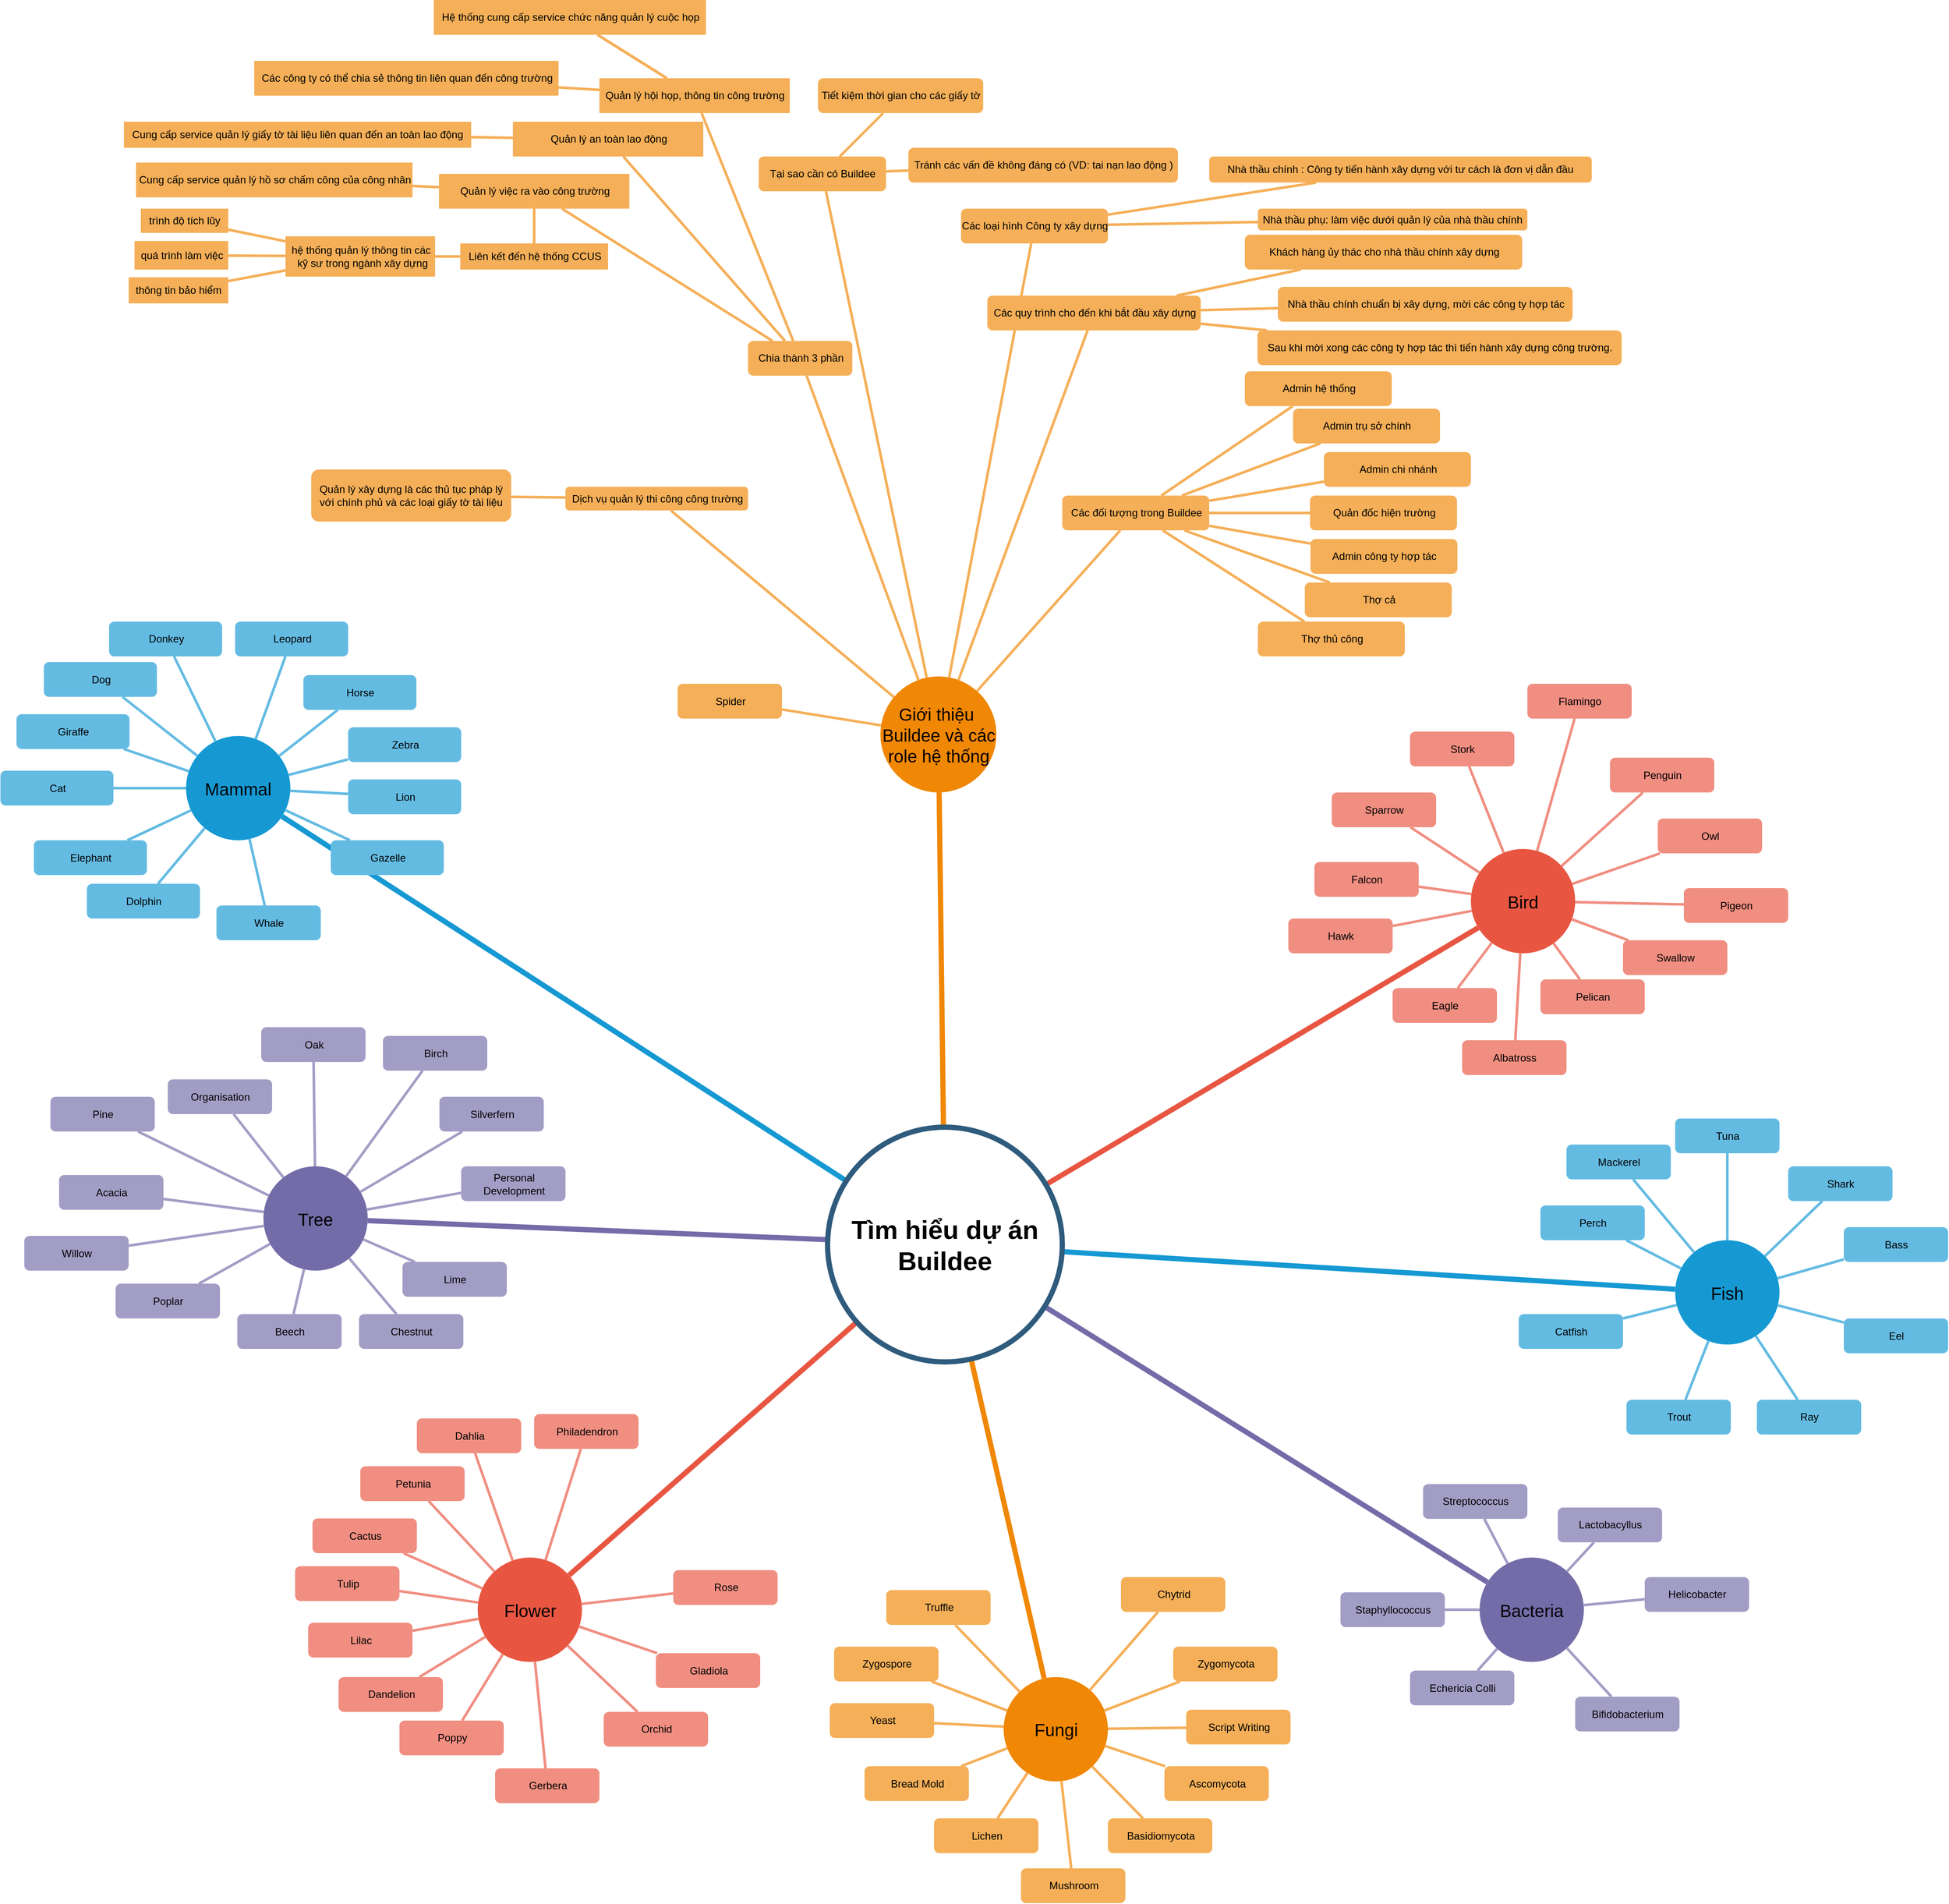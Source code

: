 <mxfile version="24.7.7">
  <diagram id="6a731a19-8d31-9384-78a2-239565b7b9f0" name="Page-1">
    <mxGraphModel dx="1024" dy="1373" grid="1" gridSize="10" guides="1" tooltips="1" connect="1" arrows="1" fold="1" page="1" pageScale="1" pageWidth="1169" pageHeight="827" background="none" math="0" shadow="0">
      <root>
        <mxCell id="0" />
        <mxCell id="1" parent="0" />
        <mxCell id="1350" value="Mammal" style="ellipse;whiteSpace=wrap;html=1;shadow=0;fontFamily=Helvetica;fontSize=20;fontColor=#000000;align=center;strokeWidth=3;fillColor=#1699D3;strokeColor=none;" parent="1" vertex="1">
          <mxGeometry x="223" y="226.5" width="120" height="120" as="geometry" />
        </mxCell>
        <mxCell id="1351" value="&lt;div&gt;Giới thiệu&amp;nbsp;&lt;/div&gt;&lt;div&gt;Buildee và các role hệ thống&lt;/div&gt;" style="ellipse;whiteSpace=wrap;html=1;shadow=0;fontFamily=Helvetica;fontSize=20;fontColor=#000000;align=center;strokeWidth=3;fillColor=#F08705;strokeColor=none;gradientColor=none;" parent="1" vertex="1">
          <mxGeometry x="1021.75" y="158" width="133.5" height="133.5" as="geometry" />
        </mxCell>
        <mxCell id="1352" value="Bird" style="ellipse;whiteSpace=wrap;html=1;shadow=0;fontFamily=Helvetica;fontSize=20;fontColor=#000000;align=center;strokeWidth=3;fillColor=#E85642;strokeColor=none;" parent="1" vertex="1">
          <mxGeometry x="1701" y="356.5" width="120" height="120" as="geometry" />
        </mxCell>
        <mxCell id="1353" value="Fish" style="ellipse;whiteSpace=wrap;html=1;shadow=0;fontFamily=Helvetica;fontSize=20;fontColor=#000000;align=center;strokeWidth=3;fillColor=#1699D3;strokeColor=none;" parent="1" vertex="1">
          <mxGeometry x="1936" y="806.5" width="120" height="120" as="geometry" />
        </mxCell>
        <mxCell id="1354" value="Bacteria" style="ellipse;whiteSpace=wrap;html=1;shadow=0;fontFamily=Helvetica;fontSize=20;fontColor=#000000;align=center;strokeWidth=3;fillColor=#736ca8;strokeColor=none;" parent="1" vertex="1">
          <mxGeometry x="1711" y="1171.5" width="120" height="120" as="geometry" />
        </mxCell>
        <mxCell id="1355" value="Fungi" style="ellipse;whiteSpace=wrap;html=1;shadow=0;fontFamily=Helvetica;fontSize=20;fontColor=#000000;align=center;strokeWidth=3;fillColor=#F08705;strokeColor=none;" parent="1" vertex="1">
          <mxGeometry x="1163.5" y="1309" width="120" height="120" as="geometry" />
        </mxCell>
        <mxCell id="1356" value="Flower" style="ellipse;whiteSpace=wrap;html=1;shadow=0;fontFamily=Helvetica;fontSize=20;fontColor=#000000;align=center;strokeWidth=3;fillColor=#E85642;strokeColor=none;" parent="1" vertex="1">
          <mxGeometry x="558.5" y="1171.5" width="120" height="120" as="geometry" />
        </mxCell>
        <mxCell id="1358" value="Dolphin" style="rounded=1;fillColor=#64BBE2;strokeColor=none;strokeWidth=3;shadow=0;html=1;fontColor=#000000;" parent="1" vertex="1">
          <mxGeometry x="109" y="396.5" width="130" height="40" as="geometry" />
        </mxCell>
        <mxCell id="1359" style="endArrow=none;strokeWidth=6;strokeColor=#1699D3;html=1;fontColor=#000000;" parent="1" source="1515" target="1350" edge="1">
          <mxGeometry relative="1" as="geometry" />
        </mxCell>
        <mxCell id="1360" style="endArrow=none;strokeWidth=6;strokeColor=#f08705;html=1;fontColor=#000000;" parent="1" source="1515" target="1351" edge="1">
          <mxGeometry relative="1" as="geometry" />
        </mxCell>
        <mxCell id="1361" style="endArrow=none;strokeWidth=6;strokeColor=#E85642;html=1;fontColor=#000000;" parent="1" source="1515" target="1352" edge="1">
          <mxGeometry relative="1" as="geometry" />
        </mxCell>
        <mxCell id="1362" style="endArrow=none;strokeWidth=6;strokeColor=#1699D3;html=1;fontColor=#000000;" parent="1" source="1515" target="1353" edge="1">
          <mxGeometry relative="1" as="geometry" />
        </mxCell>
        <mxCell id="1363" style="endArrow=none;strokeWidth=6;strokeColor=#736CA8;html=1;fontColor=#000000;" parent="1" source="1515" target="1516" edge="1">
          <mxGeometry relative="1" as="geometry" />
        </mxCell>
        <mxCell id="1364" style="endArrow=none;strokeWidth=6;strokeColor=#736ca8;html=1;fontColor=#000000;" parent="1" source="1515" target="1354" edge="1">
          <mxGeometry relative="1" as="geometry" />
        </mxCell>
        <mxCell id="1365" value="" style="edgeStyle=none;endArrow=none;strokeWidth=6;strokeColor=#F08705;html=1;fontColor=#000000;" parent="1" source="1515" target="1355" edge="1">
          <mxGeometry x="181" y="226.5" width="100" height="100" as="geometry">
            <mxPoint x="181" y="326.5" as="sourcePoint" />
            <mxPoint x="281" y="226.5" as="targetPoint" />
          </mxGeometry>
        </mxCell>
        <mxCell id="1366" value="" style="edgeStyle=none;endArrow=none;strokeWidth=6;strokeColor=#E85642;html=1;fontColor=#000000;" parent="1" source="1515" target="1356" edge="1">
          <mxGeometry x="181" y="226.5" width="100" height="100" as="geometry">
            <mxPoint x="181" y="326.5" as="sourcePoint" />
            <mxPoint x="281" y="226.5" as="targetPoint" />
          </mxGeometry>
        </mxCell>
        <mxCell id="1367" value="Lion" style="rounded=1;fillColor=#64BBE2;strokeColor=none;strokeWidth=3;shadow=0;html=1;fontColor=#000000;" parent="1" vertex="1">
          <mxGeometry x="409.5" y="276.5" width="130" height="40" as="geometry" />
        </mxCell>
        <mxCell id="1368" value="Elephant" style="rounded=1;fillColor=#64BBE2;strokeColor=none;strokeWidth=3;shadow=0;html=1;fontColor=#000000;" parent="1" vertex="1">
          <mxGeometry x="48" y="346.5" width="130" height="40" as="geometry" />
        </mxCell>
        <mxCell id="1369" value="Cat" style="rounded=1;fillColor=#64BBE2;strokeColor=none;strokeWidth=3;shadow=0;html=1;fontColor=#000000;" parent="1" vertex="1">
          <mxGeometry x="9.5" y="266.5" width="130" height="40" as="geometry" />
        </mxCell>
        <mxCell id="1370" value="Giraffe" style="rounded=1;fillColor=#64BBE2;strokeColor=none;strokeWidth=3;shadow=0;html=1;fontColor=#000000;" parent="1" vertex="1">
          <mxGeometry x="28" y="201.5" width="130" height="40" as="geometry" />
        </mxCell>
        <mxCell id="1371" value="Dog" style="rounded=1;fillColor=#64BBE2;strokeColor=none;strokeWidth=3;shadow=0;html=1;fontColor=#000000;" parent="1" vertex="1">
          <mxGeometry x="59.5" y="141.5" width="130" height="40" as="geometry" />
        </mxCell>
        <mxCell id="1372" value="Donkey" style="rounded=1;fillColor=#64BBE2;strokeColor=none;strokeWidth=3;shadow=0;html=1;fontColor=#000000;" parent="1" vertex="1">
          <mxGeometry x="134.5" y="95" width="130" height="40" as="geometry" />
        </mxCell>
        <mxCell id="1373" value="Leopard" style="rounded=1;fillColor=#64BBE2;strokeColor=none;strokeWidth=3;shadow=0;html=1;fontColor=#000000;" parent="1" vertex="1">
          <mxGeometry x="279.5" y="95" width="130" height="40" as="geometry" />
        </mxCell>
        <mxCell id="1374" value="Horse" style="rounded=1;fillColor=#64BBE2;strokeColor=none;strokeWidth=3;shadow=0;html=1;fontColor=#000000;" parent="1" vertex="1">
          <mxGeometry x="358" y="156.5" width="130" height="40" as="geometry" />
        </mxCell>
        <mxCell id="1375" value="Zebra" style="rounded=1;fillColor=#64BBE2;strokeColor=none;strokeWidth=3;shadow=0;html=1;fontColor=#000000;" parent="1" vertex="1">
          <mxGeometry x="409.5" y="216.5" width="130" height="40" as="geometry" />
        </mxCell>
        <mxCell id="1376" value="Gazelle" style="rounded=1;fillColor=#64BBE2;strokeColor=none;strokeWidth=3;shadow=0;html=1;fontColor=#000000;" parent="1" vertex="1">
          <mxGeometry x="389.5" y="346.5" width="130" height="40" as="geometry" />
        </mxCell>
        <mxCell id="1377" value="" style="edgeStyle=none;endArrow=none;strokeWidth=3;strokeColor=#64BBE2;html=1;fontColor=#000000;" parent="1" source="1350" target="1376" edge="1">
          <mxGeometry x="-221.5" y="56.5" width="100" height="100" as="geometry">
            <mxPoint x="-542" y="111.5" as="sourcePoint" />
            <mxPoint x="-442" y="11.5" as="targetPoint" />
          </mxGeometry>
        </mxCell>
        <mxCell id="1378" value="" style="edgeStyle=none;endArrow=none;strokeWidth=3;strokeColor=#64BBE2;html=1;fontColor=#000000;" parent="1" source="1350" target="1367" edge="1">
          <mxGeometry x="-221.5" y="56.5" width="100" height="100" as="geometry">
            <mxPoint x="-542" y="111.5" as="sourcePoint" />
            <mxPoint x="-442" y="11.5" as="targetPoint" />
          </mxGeometry>
        </mxCell>
        <mxCell id="1379" value="" style="edgeStyle=none;endArrow=none;strokeWidth=3;strokeColor=#64BBE2;html=1;fontColor=#000000;" parent="1" source="1350" target="1358" edge="1">
          <mxGeometry x="-221.5" y="56.5" width="100" height="100" as="geometry">
            <mxPoint x="-542" y="111.5" as="sourcePoint" />
            <mxPoint x="-442" y="11.5" as="targetPoint" />
          </mxGeometry>
        </mxCell>
        <mxCell id="1380" value="" style="edgeStyle=none;endArrow=none;strokeWidth=3;strokeColor=#64BBE2;html=1;fontColor=#000000;" parent="1" source="1350" target="1368" edge="1">
          <mxGeometry x="-221.5" y="56.5" width="100" height="100" as="geometry">
            <mxPoint x="-542" y="111.5" as="sourcePoint" />
            <mxPoint x="-442" y="11.5" as="targetPoint" />
          </mxGeometry>
        </mxCell>
        <mxCell id="1381" value="" style="edgeStyle=none;endArrow=none;strokeWidth=3;strokeColor=#64BBE2;html=1;fontColor=#000000;" parent="1" source="1350" target="1369" edge="1">
          <mxGeometry x="-221.5" y="56.5" width="100" height="100" as="geometry">
            <mxPoint x="-542" y="111.5" as="sourcePoint" />
            <mxPoint x="-442" y="11.5" as="targetPoint" />
          </mxGeometry>
        </mxCell>
        <mxCell id="1382" value="" style="edgeStyle=none;endArrow=none;strokeWidth=3;strokeColor=#64BBE2;html=1;fontColor=#000000;" parent="1" source="1350" target="1370" edge="1">
          <mxGeometry x="-221.5" y="56.5" width="100" height="100" as="geometry">
            <mxPoint x="-542" y="111.5" as="sourcePoint" />
            <mxPoint x="-442" y="11.5" as="targetPoint" />
          </mxGeometry>
        </mxCell>
        <mxCell id="1383" value="" style="edgeStyle=none;endArrow=none;strokeWidth=3;strokeColor=#64BBE2;html=1;fontColor=#000000;" parent="1" source="1350" target="1371" edge="1">
          <mxGeometry x="-221.5" y="56.5" width="100" height="100" as="geometry">
            <mxPoint x="-542" y="111.5" as="sourcePoint" />
            <mxPoint x="-442" y="11.5" as="targetPoint" />
          </mxGeometry>
        </mxCell>
        <mxCell id="1384" value="" style="edgeStyle=none;endArrow=none;strokeWidth=3;strokeColor=#64BBE2;html=1;fontColor=#000000;" parent="1" source="1350" target="1372" edge="1">
          <mxGeometry x="-221.5" y="56.5" width="100" height="100" as="geometry">
            <mxPoint x="-542" y="111.5" as="sourcePoint" />
            <mxPoint x="-442" y="11.5" as="targetPoint" />
          </mxGeometry>
        </mxCell>
        <mxCell id="1385" value="" style="edgeStyle=none;endArrow=none;strokeWidth=3;strokeColor=#64BBE2;html=1;fontColor=#000000;" parent="1" source="1350" target="1373" edge="1">
          <mxGeometry x="-221.5" y="56.5" width="100" height="100" as="geometry">
            <mxPoint x="-542" y="111.5" as="sourcePoint" />
            <mxPoint x="-442" y="11.5" as="targetPoint" />
          </mxGeometry>
        </mxCell>
        <mxCell id="1386" value="" style="edgeStyle=none;endArrow=none;strokeWidth=3;strokeColor=#64BBE2;html=1;fontColor=#000000;" parent="1" source="1350" target="1374" edge="1">
          <mxGeometry x="-221.5" y="56.5" width="100" height="100" as="geometry">
            <mxPoint x="-542" y="111.5" as="sourcePoint" />
            <mxPoint x="-442" y="11.5" as="targetPoint" />
          </mxGeometry>
        </mxCell>
        <mxCell id="1387" value="" style="edgeStyle=none;endArrow=none;strokeWidth=3;strokeColor=#64BBE2;html=1;fontColor=#000000;" parent="1" source="1350" target="1375" edge="1">
          <mxGeometry x="-221.5" y="56.5" width="100" height="100" as="geometry">
            <mxPoint x="-542" y="111.5" as="sourcePoint" />
            <mxPoint x="-442" y="11.5" as="targetPoint" />
          </mxGeometry>
        </mxCell>
        <mxCell id="1392" value="&lt;div&gt;Quản lý hội họp, thông tin công trường&lt;/div&gt;" style="rounded=1;fillColor=#f5af58;strokeColor=none;strokeWidth=3;shadow=0;html=1;fontColor=#000000;arcSize=0;" parent="1" vertex="1">
          <mxGeometry x="698.5" y="-530" width="219" height="40" as="geometry" />
        </mxCell>
        <mxCell id="1393" value="&lt;div&gt;Dịch vụ quản lý thi công công trường&lt;/div&gt;" style="rounded=1;fillColor=#f5af58;strokeColor=none;strokeWidth=3;shadow=0;html=1;fontColor=#000000;" parent="1" vertex="1">
          <mxGeometry x="659.5" y="-60" width="210" height="27.1" as="geometry" />
        </mxCell>
        <mxCell id="1394" value="Chia thành 3 phần" style="rounded=1;fillColor=#f5af58;strokeColor=none;strokeWidth=3;shadow=0;html=1;fontColor=#000000;" parent="1" vertex="1">
          <mxGeometry x="869.5" y="-227.9" width="120" height="40" as="geometry" />
        </mxCell>
        <mxCell id="1395" value="Tại sao cần có Buildee" style="rounded=1;fillColor=#f5af58;strokeColor=none;strokeWidth=3;shadow=0;html=1;fontColor=#000000;" parent="1" vertex="1">
          <mxGeometry x="881.75" y="-440" width="146.5" height="40" as="geometry" />
        </mxCell>
        <mxCell id="1396" value="Các loại hình Công ty xây dựng " style="rounded=1;fillColor=#f5af58;strokeColor=none;strokeWidth=3;shadow=0;html=1;fontColor=#000000;" parent="1" vertex="1">
          <mxGeometry x="1114.5" y="-380" width="169" height="40" as="geometry" />
        </mxCell>
        <mxCell id="1397" value="Spider" style="rounded=1;fillColor=#f5af58;strokeColor=none;strokeWidth=3;shadow=0;html=1;fontColor=#000000;" parent="1" vertex="1">
          <mxGeometry x="788.5" y="166.5" width="120" height="40" as="geometry" />
        </mxCell>
        <mxCell id="1398" value="Các đối tượng trong Buildee" style="rounded=1;fillColor=#f5af58;strokeColor=none;strokeWidth=3;shadow=0;html=1;fontColor=#000000;" parent="1" vertex="1">
          <mxGeometry x="1231" y="-50" width="169" height="40" as="geometry" />
        </mxCell>
        <mxCell id="1404" value="" style="edgeStyle=none;endArrow=none;strokeWidth=3;strokeColor=#F5AF58;html=1;fontColor=#000000;" parent="1" source="1394" target="1392" edge="1">
          <mxGeometry x="3.5" y="21.5" width="100" height="100" as="geometry">
            <mxPoint x="-235" y="-253.5" as="sourcePoint" />
            <mxPoint x="-135" y="-353.5" as="targetPoint" />
          </mxGeometry>
        </mxCell>
        <mxCell id="1405" value="" style="edgeStyle=none;endArrow=none;strokeWidth=3;strokeColor=#F5AF58;html=1;fontColor=#000000;" parent="1" source="1351" target="1393" edge="1">
          <mxGeometry x="3.5" y="21.5" width="100" height="100" as="geometry">
            <mxPoint x="-94" y="26.5" as="sourcePoint" />
            <mxPoint x="6" y="-73.5" as="targetPoint" />
          </mxGeometry>
        </mxCell>
        <mxCell id="1406" value="" style="edgeStyle=none;endArrow=none;strokeWidth=3;strokeColor=#F5AF58;html=1;fontColor=#000000;" parent="1" source="1351" target="1394" edge="1">
          <mxGeometry x="3.5" y="21.5" width="100" height="100" as="geometry">
            <mxPoint x="-94" y="26.5" as="sourcePoint" />
            <mxPoint x="6" y="-73.5" as="targetPoint" />
          </mxGeometry>
        </mxCell>
        <mxCell id="1407" value="" style="edgeStyle=none;endArrow=none;strokeWidth=3;strokeColor=#F5AF58;html=1;fontColor=#000000;" parent="1" source="1351" target="1395" edge="1">
          <mxGeometry x="3.5" y="21.5" width="100" height="100" as="geometry">
            <mxPoint x="-94" y="26.5" as="sourcePoint" />
            <mxPoint x="6" y="-73.5" as="targetPoint" />
          </mxGeometry>
        </mxCell>
        <mxCell id="1408" value="" style="edgeStyle=none;endArrow=none;strokeWidth=3;strokeColor=#F5AF58;html=1;fontColor=#000000;" parent="1" source="1351" target="1396" edge="1">
          <mxGeometry x="3.5" y="21.5" width="100" height="100" as="geometry">
            <mxPoint x="-94" y="26.5" as="sourcePoint" />
            <mxPoint x="6" y="-73.5" as="targetPoint" />
          </mxGeometry>
        </mxCell>
        <mxCell id="1409" value="" style="edgeStyle=none;endArrow=none;strokeWidth=3;strokeColor=#F5AF58;html=1;fontColor=#000000;" parent="1" source="1351" target="1397" edge="1">
          <mxGeometry x="3.5" y="21.5" width="100" height="100" as="geometry">
            <mxPoint x="-94" y="26.5" as="sourcePoint" />
            <mxPoint x="6" y="-73.5" as="targetPoint" />
          </mxGeometry>
        </mxCell>
        <mxCell id="1410" value="" style="edgeStyle=none;endArrow=none;strokeWidth=3;strokeColor=#F5AF58;html=1;fontColor=#000000;" parent="1" source="1351" target="1398" edge="1">
          <mxGeometry x="3.5" y="21.5" width="100" height="100" as="geometry">
            <mxPoint x="-94" y="26.5" as="sourcePoint" />
            <mxPoint x="6" y="-73.5" as="targetPoint" />
          </mxGeometry>
        </mxCell>
        <mxCell id="1411" value="Eagle" style="rounded=1;fillColor=#f08e81;strokeColor=none;strokeWidth=3;shadow=0;html=1;fontColor=#000000;" parent="1" vertex="1">
          <mxGeometry x="1611" y="516.5" width="120" height="40" as="geometry" />
        </mxCell>
        <mxCell id="1412" value="Pigeon" style="rounded=1;fillColor=#f08e81;strokeColor=none;strokeWidth=3;shadow=0;html=1;fontColor=#000000;" parent="1" vertex="1">
          <mxGeometry x="1946" y="401.5" width="120" height="40" as="geometry" />
        </mxCell>
        <mxCell id="1413" value="Hawk" style="rounded=1;fillColor=#f08e81;strokeColor=none;strokeWidth=3;shadow=0;html=1;fontColor=#000000;" parent="1" vertex="1">
          <mxGeometry x="1491" y="436.5" width="120" height="40" as="geometry" />
        </mxCell>
        <mxCell id="1414" value="Falcon" style="rounded=1;fillColor=#f08e81;strokeColor=none;strokeWidth=3;shadow=0;html=1;fontColor=#000000;" parent="1" vertex="1">
          <mxGeometry x="1521" y="371.5" width="120" height="40" as="geometry" />
        </mxCell>
        <mxCell id="1415" value="Sparrow" style="rounded=1;fillColor=#f08e81;strokeColor=none;strokeWidth=3;shadow=0;html=1;fontColor=#000000;" parent="1" vertex="1">
          <mxGeometry x="1541" y="291.5" width="120" height="40" as="geometry" />
        </mxCell>
        <mxCell id="1416" value="Stork" style="rounded=1;fillColor=#f08e81;strokeColor=none;strokeWidth=3;shadow=0;html=1;fontColor=#000000;" parent="1" vertex="1">
          <mxGeometry x="1631" y="221.5" width="120" height="40" as="geometry" />
        </mxCell>
        <mxCell id="1417" value="Flamingo" style="rounded=1;fillColor=#f08e81;strokeColor=none;strokeWidth=3;shadow=0;html=1;fontColor=#000000;" parent="1" vertex="1">
          <mxGeometry x="1766" y="166.5" width="120" height="40" as="geometry" />
        </mxCell>
        <mxCell id="1418" value="Penguin" style="rounded=1;fillColor=#f08e81;strokeColor=none;strokeWidth=3;shadow=0;html=1;fontColor=#000000;" parent="1" vertex="1">
          <mxGeometry x="1861" y="251.5" width="120" height="40" as="geometry" />
        </mxCell>
        <mxCell id="1419" value="Owl" style="rounded=1;fillColor=#f08e81;strokeColor=none;strokeWidth=3;shadow=0;html=1;fontColor=#000000;" parent="1" vertex="1">
          <mxGeometry x="1916" y="321.5" width="120" height="40" as="geometry" />
        </mxCell>
        <mxCell id="1420" value="Albatross" style="rounded=1;fillColor=#f08e81;strokeColor=none;strokeWidth=3;shadow=0;html=1;fontColor=#000000;" parent="1" vertex="1">
          <mxGeometry x="1691" y="576.5" width="120" height="40" as="geometry" />
        </mxCell>
        <mxCell id="1421" value="Pelican" style="rounded=1;fillColor=#f08e81;strokeColor=none;strokeWidth=3;shadow=0;html=1;fontColor=#000000;" parent="1" vertex="1">
          <mxGeometry x="1781" y="506.5" width="120" height="40" as="geometry" />
        </mxCell>
        <mxCell id="1422" value="Swallow" style="rounded=1;fillColor=#f08e81;strokeColor=none;strokeWidth=3;shadow=0;html=1;fontColor=#000000;" parent="1" vertex="1">
          <mxGeometry x="1876" y="461.5" width="120" height="40" as="geometry" />
        </mxCell>
        <mxCell id="1423" value="" style="edgeStyle=none;endArrow=none;strokeWidth=3;strokeColor=#F08E81;html=1;fontColor=#000000;" parent="1" source="1352" target="1411" edge="1">
          <mxGeometry x="31" y="106.5" width="100" height="100" as="geometry">
            <mxPoint x="31" y="206.5" as="sourcePoint" />
            <mxPoint x="131" y="106.5" as="targetPoint" />
          </mxGeometry>
        </mxCell>
        <mxCell id="1424" value="" style="edgeStyle=none;endArrow=none;strokeWidth=3;strokeColor=#F08E81;html=1;fontColor=#000000;" parent="1" source="1352" target="1413" edge="1">
          <mxGeometry x="31" y="106.5" width="100" height="100" as="geometry">
            <mxPoint x="31" y="206.5" as="sourcePoint" />
            <mxPoint x="131" y="106.5" as="targetPoint" />
          </mxGeometry>
        </mxCell>
        <mxCell id="1425" value="" style="edgeStyle=none;endArrow=none;strokeWidth=3;strokeColor=#F08E81;html=1;fontColor=#000000;" parent="1" source="1352" target="1414" edge="1">
          <mxGeometry x="31" y="106.5" width="100" height="100" as="geometry">
            <mxPoint x="31" y="206.5" as="sourcePoint" />
            <mxPoint x="131" y="106.5" as="targetPoint" />
          </mxGeometry>
        </mxCell>
        <mxCell id="1426" value="" style="edgeStyle=none;endArrow=none;strokeWidth=3;strokeColor=#F08E81;html=1;fontColor=#000000;" parent="1" source="1352" target="1415" edge="1">
          <mxGeometry x="31" y="106.5" width="100" height="100" as="geometry">
            <mxPoint x="31" y="206.5" as="sourcePoint" />
            <mxPoint x="131" y="106.5" as="targetPoint" />
          </mxGeometry>
        </mxCell>
        <mxCell id="1427" value="" style="edgeStyle=none;endArrow=none;strokeWidth=3;strokeColor=#F08E81;html=1;fontColor=#000000;" parent="1" source="1352" target="1416" edge="1">
          <mxGeometry x="31" y="106.5" width="100" height="100" as="geometry">
            <mxPoint x="31" y="206.5" as="sourcePoint" />
            <mxPoint x="131" y="106.5" as="targetPoint" />
          </mxGeometry>
        </mxCell>
        <mxCell id="1428" value="" style="edgeStyle=none;endArrow=none;strokeWidth=3;strokeColor=#F08E81;html=1;fontColor=#000000;" parent="1" source="1352" target="1417" edge="1">
          <mxGeometry x="31" y="106.5" width="100" height="100" as="geometry">
            <mxPoint x="31" y="206.5" as="sourcePoint" />
            <mxPoint x="131" y="106.5" as="targetPoint" />
          </mxGeometry>
        </mxCell>
        <mxCell id="1429" value="" style="edgeStyle=none;endArrow=none;strokeWidth=3;strokeColor=#F08E81;html=1;fontColor=#000000;" parent="1" source="1352" target="1418" edge="1">
          <mxGeometry x="31" y="106.5" width="100" height="100" as="geometry">
            <mxPoint x="31" y="206.5" as="sourcePoint" />
            <mxPoint x="131" y="106.5" as="targetPoint" />
          </mxGeometry>
        </mxCell>
        <mxCell id="1430" value="" style="edgeStyle=none;endArrow=none;strokeWidth=3;strokeColor=#F08E81;html=1;fontColor=#000000;" parent="1" source="1352" target="1419" edge="1">
          <mxGeometry x="31" y="106.5" width="100" height="100" as="geometry">
            <mxPoint x="31" y="206.5" as="sourcePoint" />
            <mxPoint x="131" y="106.5" as="targetPoint" />
          </mxGeometry>
        </mxCell>
        <mxCell id="1431" value="" style="edgeStyle=none;endArrow=none;strokeWidth=3;strokeColor=#F08E81;html=1;fontColor=#000000;" parent="1" source="1352" target="1412" edge="1">
          <mxGeometry x="31" y="106.5" width="100" height="100" as="geometry">
            <mxPoint x="31" y="206.5" as="sourcePoint" />
            <mxPoint x="131" y="106.5" as="targetPoint" />
          </mxGeometry>
        </mxCell>
        <mxCell id="1432" value="" style="edgeStyle=none;endArrow=none;strokeWidth=3;strokeColor=#F08E81;html=1;fontColor=#000000;" parent="1" source="1352" target="1422" edge="1">
          <mxGeometry x="31" y="106.5" width="100" height="100" as="geometry">
            <mxPoint x="31" y="206.5" as="sourcePoint" />
            <mxPoint x="131" y="106.5" as="targetPoint" />
          </mxGeometry>
        </mxCell>
        <mxCell id="1433" value="" style="edgeStyle=none;endArrow=none;strokeWidth=3;strokeColor=#F08E81;html=1;fontColor=#000000;" parent="1" source="1352" target="1421" edge="1">
          <mxGeometry x="31" y="106.5" width="100" height="100" as="geometry">
            <mxPoint x="31" y="206.5" as="sourcePoint" />
            <mxPoint x="131" y="106.5" as="targetPoint" />
          </mxGeometry>
        </mxCell>
        <mxCell id="1434" value="" style="edgeStyle=none;endArrow=none;strokeWidth=3;strokeColor=#F08E81;html=1;fontColor=#000000;" parent="1" source="1352" target="1420" edge="1">
          <mxGeometry x="31" y="106.5" width="100" height="100" as="geometry">
            <mxPoint x="31" y="206.5" as="sourcePoint" />
            <mxPoint x="131" y="106.5" as="targetPoint" />
          </mxGeometry>
        </mxCell>
        <mxCell id="1435" value="Perch" style="rounded=1;fillColor=#64BBE2;strokeColor=none;strokeWidth=3;shadow=0;html=1;fontColor=#000000;" parent="1" vertex="1">
          <mxGeometry x="1781" y="766.5" width="120" height="40" as="geometry" />
        </mxCell>
        <mxCell id="1436" value="Mackerel" style="rounded=1;fillColor=#64BBE2;strokeColor=none;strokeWidth=3;shadow=0;html=1;fontColor=#000000;" parent="1" vertex="1">
          <mxGeometry x="1811" y="696.5" width="120" height="40" as="geometry" />
        </mxCell>
        <mxCell id="1437" value="Tuna" style="rounded=1;fillColor=#64BBE2;strokeColor=none;strokeWidth=3;shadow=0;html=1;fontColor=#000000;" parent="1" vertex="1">
          <mxGeometry x="1936" y="666.5" width="120" height="40" as="geometry" />
        </mxCell>
        <mxCell id="1438" value="Shark" style="rounded=1;fillColor=#64BBE2;strokeColor=none;strokeWidth=3;shadow=0;html=1;fontColor=#000000;" parent="1" vertex="1">
          <mxGeometry x="2066" y="721.5" width="120" height="40" as="geometry" />
        </mxCell>
        <mxCell id="1439" value="Whale" style="rounded=1;fillColor=#64BBE2;strokeColor=none;strokeWidth=3;shadow=0;html=1;fontColor=#000000;" parent="1" vertex="1">
          <mxGeometry x="258" y="421.5" width="120" height="40" as="geometry" />
        </mxCell>
        <mxCell id="1440" value="Bass" style="rounded=1;fillColor=#64BBE2;strokeColor=none;strokeWidth=3;shadow=0;html=1;fontColor=#000000;" parent="1" vertex="1">
          <mxGeometry x="2130" y="791.5" width="120" height="40" as="geometry" />
        </mxCell>
        <mxCell id="1441" value="Eel" style="rounded=1;fillColor=#64BBE2;strokeColor=none;strokeWidth=3;shadow=0;html=1;fontColor=#000000;" parent="1" vertex="1">
          <mxGeometry x="2130" y="896.5" width="120" height="40" as="geometry" />
        </mxCell>
        <mxCell id="1443" value="Ray" style="rounded=1;fillColor=#64BBE2;strokeColor=none;strokeWidth=3;shadow=0;html=1;fontColor=#000000;" parent="1" vertex="1">
          <mxGeometry x="2030" y="990" width="120" height="40" as="geometry" />
        </mxCell>
        <mxCell id="1444" value="Trout" style="rounded=1;fillColor=#64BBE2;strokeColor=none;strokeWidth=3;shadow=0;html=1;fontColor=#000000;" parent="1" vertex="1">
          <mxGeometry x="1880" y="990" width="120" height="40" as="geometry" />
        </mxCell>
        <mxCell id="1445" value="Catfish" style="rounded=1;fillColor=#64BBE2;strokeColor=none;strokeWidth=3;shadow=0;html=1;fontColor=#000000;" parent="1" vertex="1">
          <mxGeometry x="1756" y="891.5" width="120" height="40" as="geometry" />
        </mxCell>
        <mxCell id="1446" value="" style="edgeStyle=none;endArrow=none;strokeWidth=3;strokeColor=#64BBE2;html=1;fontColor=#000000;" parent="1" source="1353" target="1435" edge="1">
          <mxGeometry x="-24" y="196.5" width="100" height="100" as="geometry">
            <mxPoint x="-24" y="296.5" as="sourcePoint" />
            <mxPoint x="76" y="196.5" as="targetPoint" />
          </mxGeometry>
        </mxCell>
        <mxCell id="1447" value="" style="edgeStyle=none;endArrow=none;strokeWidth=3;strokeColor=#64BBE2;html=1;fontColor=#000000;" parent="1" source="1353" target="1436" edge="1">
          <mxGeometry x="-24" y="196.5" width="100" height="100" as="geometry">
            <mxPoint x="-24" y="296.5" as="sourcePoint" />
            <mxPoint x="76" y="196.5" as="targetPoint" />
          </mxGeometry>
        </mxCell>
        <mxCell id="1448" value="" style="edgeStyle=none;endArrow=none;strokeWidth=3;strokeColor=#64BBE2;html=1;fontColor=#000000;" parent="1" source="1353" target="1437" edge="1">
          <mxGeometry x="-24" y="196.5" width="100" height="100" as="geometry">
            <mxPoint x="-24" y="296.5" as="sourcePoint" />
            <mxPoint x="76" y="196.5" as="targetPoint" />
          </mxGeometry>
        </mxCell>
        <mxCell id="1449" value="" style="edgeStyle=none;endArrow=none;strokeWidth=3;strokeColor=#64BBE2;html=1;fontColor=#000000;" parent="1" source="1353" target="1438" edge="1">
          <mxGeometry x="-24" y="196.5" width="100" height="100" as="geometry">
            <mxPoint x="-24" y="296.5" as="sourcePoint" />
            <mxPoint x="76" y="196.5" as="targetPoint" />
          </mxGeometry>
        </mxCell>
        <mxCell id="1451" value="" style="edgeStyle=none;endArrow=none;strokeWidth=3;strokeColor=#64BBE2;html=1;fontColor=#000000;" parent="1" source="1353" target="1440" edge="1">
          <mxGeometry x="-24" y="196.5" width="100" height="100" as="geometry">
            <mxPoint x="-24" y="296.5" as="sourcePoint" />
            <mxPoint x="76" y="196.5" as="targetPoint" />
          </mxGeometry>
        </mxCell>
        <mxCell id="1453" value="" style="edgeStyle=none;endArrow=none;strokeWidth=3;strokeColor=#64BBE2;html=1;fontColor=#000000;" parent="1" source="1353" target="1441" edge="1">
          <mxGeometry x="-24" y="196.5" width="100" height="100" as="geometry">
            <mxPoint x="-24" y="296.5" as="sourcePoint" />
            <mxPoint x="76" y="196.5" as="targetPoint" />
          </mxGeometry>
        </mxCell>
        <mxCell id="1454" value="" style="edgeStyle=none;endArrow=none;strokeWidth=3;strokeColor=#64BBE2;html=1;fontColor=#000000;" parent="1" source="1353" target="1443" edge="1">
          <mxGeometry x="-24" y="196.5" width="100" height="100" as="geometry">
            <mxPoint x="-24" y="296.5" as="sourcePoint" />
            <mxPoint x="76" y="196.5" as="targetPoint" />
          </mxGeometry>
        </mxCell>
        <mxCell id="1455" value="" style="edgeStyle=none;endArrow=none;strokeWidth=3;strokeColor=#64BBE2;html=1;fontColor=#000000;" parent="1" source="1353" target="1444" edge="1">
          <mxGeometry x="-24" y="196.5" width="100" height="100" as="geometry">
            <mxPoint x="-24" y="296.5" as="sourcePoint" />
            <mxPoint x="76" y="196.5" as="targetPoint" />
          </mxGeometry>
        </mxCell>
        <mxCell id="1456" value="" style="edgeStyle=none;endArrow=none;strokeWidth=3;strokeColor=#64BBE2;html=1;fontColor=#000000;" parent="1" source="1353" target="1445" edge="1">
          <mxGeometry x="-24" y="196.5" width="100" height="100" as="geometry">
            <mxPoint x="-24" y="296.5" as="sourcePoint" />
            <mxPoint x="76" y="196.5" as="targetPoint" />
          </mxGeometry>
        </mxCell>
        <mxCell id="1457" value="Streptococcus" style="rounded=1;fillColor=#a29dc5;strokeColor=none;strokeWidth=3;shadow=0;html=1;fontColor=#000000;" parent="1" vertex="1">
          <mxGeometry x="1646" y="1087" width="120" height="40" as="geometry" />
        </mxCell>
        <mxCell id="1458" value="Echericia Colli" style="rounded=1;fillColor=#a29dc5;strokeColor=none;strokeWidth=3;shadow=0;html=1;fontColor=#000000;" parent="1" vertex="1">
          <mxGeometry x="1631" y="1301.5" width="120" height="40" as="geometry" />
        </mxCell>
        <mxCell id="1459" value="Lactobacyllus" style="rounded=1;fillColor=#a29dc5;strokeColor=none;strokeWidth=3;shadow=0;html=1;fontColor=#000000;" parent="1" vertex="1">
          <mxGeometry x="1801" y="1114" width="120" height="40" as="geometry" />
        </mxCell>
        <mxCell id="1460" value="Helicobacter" style="rounded=1;fillColor=#a29dc5;strokeColor=none;strokeWidth=3;shadow=0;html=1;fontColor=#000000;" parent="1" vertex="1">
          <mxGeometry x="1901" y="1194" width="120" height="40" as="geometry" />
        </mxCell>
        <mxCell id="1461" value="Bifidobacterium" style="rounded=1;fillColor=#a29dc5;strokeColor=none;strokeWidth=3;shadow=0;html=1;fontColor=#000000;" parent="1" vertex="1">
          <mxGeometry x="1821" y="1331.5" width="120" height="40" as="geometry" />
        </mxCell>
        <mxCell id="1462" value="Staphyllococcus" style="rounded=1;fillColor=#a29dc5;strokeColor=none;strokeWidth=3;shadow=0;html=1;fontColor=#000000;" parent="1" vertex="1">
          <mxGeometry x="1551" y="1211.5" width="120" height="40" as="geometry" />
        </mxCell>
        <mxCell id="1463" value="" style="edgeStyle=none;endArrow=none;strokeWidth=3;strokeColor=#A29DC5;html=1;fontColor=#000000;" parent="1" source="1354" target="1460" edge="1">
          <mxGeometry x="251" y="-103.5" width="100" height="100" as="geometry">
            <mxPoint x="251" y="-3.5" as="sourcePoint" />
            <mxPoint x="351" y="-103.5" as="targetPoint" />
          </mxGeometry>
        </mxCell>
        <mxCell id="1464" value="" style="edgeStyle=none;endArrow=none;strokeWidth=3;strokeColor=#A29DC5;html=1;fontColor=#000000;" parent="1" source="1354" target="1461" edge="1">
          <mxGeometry x="251" y="-103.5" width="100" height="100" as="geometry">
            <mxPoint x="251" y="-3.5" as="sourcePoint" />
            <mxPoint x="351" y="-103.5" as="targetPoint" />
          </mxGeometry>
        </mxCell>
        <mxCell id="1465" value="" style="edgeStyle=none;endArrow=none;strokeWidth=3;strokeColor=#A29DC5;html=1;fontColor=#000000;" parent="1" source="1354" target="1458" edge="1">
          <mxGeometry x="251" y="-103.5" width="100" height="100" as="geometry">
            <mxPoint x="251" y="-3.5" as="sourcePoint" />
            <mxPoint x="351" y="-103.5" as="targetPoint" />
          </mxGeometry>
        </mxCell>
        <mxCell id="1466" value="" style="edgeStyle=none;endArrow=none;strokeWidth=3;strokeColor=#A29DC5;html=1;fontColor=#000000;" parent="1" source="1354" target="1462" edge="1">
          <mxGeometry x="251" y="-103.5" width="100" height="100" as="geometry">
            <mxPoint x="251" y="-3.5" as="sourcePoint" />
            <mxPoint x="351" y="-103.5" as="targetPoint" />
          </mxGeometry>
        </mxCell>
        <mxCell id="1467" value="" style="edgeStyle=none;endArrow=none;strokeWidth=3;strokeColor=#A29DC5;html=1;fontColor=#000000;" parent="1" source="1354" target="1457" edge="1">
          <mxGeometry x="251" y="-103.5" width="100" height="100" as="geometry">
            <mxPoint x="251" y="-3.5" as="sourcePoint" />
            <mxPoint x="351" y="-103.5" as="targetPoint" />
          </mxGeometry>
        </mxCell>
        <mxCell id="1468" value="Zygomycota" style="rounded=1;fillColor=#f5af58;strokeColor=none;strokeWidth=3;shadow=0;html=1;fontColor=#000000;" parent="1" vertex="1">
          <mxGeometry x="1358.5" y="1274" width="120" height="40" as="geometry" />
        </mxCell>
        <mxCell id="1469" value="Script Writing" style="rounded=1;fillColor=#f5af58;strokeColor=none;strokeWidth=3;shadow=0;html=1;fontColor=#000000;" parent="1" vertex="1">
          <mxGeometry x="1373.5" y="1346.5" width="120" height="40" as="geometry" />
        </mxCell>
        <mxCell id="1470" value="Ascomycota" style="rounded=1;fillColor=#f5af58;strokeColor=none;strokeWidth=3;shadow=0;html=1;fontColor=#000000;" parent="1" vertex="1">
          <mxGeometry x="1348.5" y="1411.5" width="120" height="40" as="geometry" />
        </mxCell>
        <mxCell id="1471" value="Basidiomycota" style="rounded=1;fillColor=#f5af58;strokeColor=none;strokeWidth=3;shadow=0;html=1;fontColor=#000000;" parent="1" vertex="1">
          <mxGeometry x="1283.5" y="1471.5" width="120" height="40" as="geometry" />
        </mxCell>
        <mxCell id="1472" value="Mushroom" style="rounded=1;fillColor=#f5af58;strokeColor=none;strokeWidth=3;shadow=0;html=1;fontColor=#000000;" parent="1" vertex="1">
          <mxGeometry x="1183.5" y="1529" width="120" height="40" as="geometry" />
        </mxCell>
        <mxCell id="1473" value="Lichen" style="rounded=1;fillColor=#f5af58;strokeColor=none;strokeWidth=3;shadow=0;html=1;fontColor=#000000;" parent="1" vertex="1">
          <mxGeometry x="1083.5" y="1471.5" width="120" height="40" as="geometry" />
        </mxCell>
        <mxCell id="1474" value="Bread Mold" style="rounded=1;fillColor=#f5af58;strokeColor=none;strokeWidth=3;shadow=0;html=1;fontColor=#000000;" parent="1" vertex="1">
          <mxGeometry x="1003.5" y="1411.5" width="120" height="40" as="geometry" />
        </mxCell>
        <mxCell id="1475" value="Yeast" style="rounded=1;fillColor=#f5af58;strokeColor=none;strokeWidth=3;shadow=0;html=1;fontColor=#000000;" parent="1" vertex="1">
          <mxGeometry x="963.5" y="1339" width="120" height="40" as="geometry" />
        </mxCell>
        <mxCell id="1476" value="Zygospore" style="rounded=1;fillColor=#f5af58;strokeColor=none;strokeWidth=3;shadow=0;html=1;fontColor=#000000;" parent="1" vertex="1">
          <mxGeometry x="968.5" y="1274" width="120" height="40" as="geometry" />
        </mxCell>
        <mxCell id="1477" value="Truffle" style="rounded=1;fillColor=#f5af58;strokeColor=none;strokeWidth=3;shadow=0;html=1;fontColor=#000000;" parent="1" vertex="1">
          <mxGeometry x="1028.5" y="1209" width="120" height="40" as="geometry" />
        </mxCell>
        <mxCell id="1478" value="Chytrid" style="rounded=1;fillColor=#f5af58;strokeColor=none;strokeWidth=3;shadow=0;html=1;fontColor=#000000;" parent="1" vertex="1">
          <mxGeometry x="1298.5" y="1194" width="120" height="40" as="geometry" />
        </mxCell>
        <mxCell id="1479" value="" style="edgeStyle=none;endArrow=none;strokeWidth=3;strokeColor=#F5AF58;html=1;fontColor=#000000;" parent="1" source="1355" target="1478" edge="1">
          <mxGeometry x="243.5" y="39" width="100" height="100" as="geometry">
            <mxPoint x="243.5" y="139" as="sourcePoint" />
            <mxPoint x="343.5" y="39" as="targetPoint" />
          </mxGeometry>
        </mxCell>
        <mxCell id="1480" value="" style="edgeStyle=none;endArrow=none;strokeWidth=3;strokeColor=#F5AF58;html=1;fontColor=#000000;" parent="1" source="1355" target="1468" edge="1">
          <mxGeometry x="243.5" y="39" width="100" height="100" as="geometry">
            <mxPoint x="243.5" y="139" as="sourcePoint" />
            <mxPoint x="343.5" y="39" as="targetPoint" />
          </mxGeometry>
        </mxCell>
        <mxCell id="1481" value="" style="edgeStyle=none;endArrow=none;strokeWidth=3;strokeColor=#F5AF58;html=1;fontColor=#000000;" parent="1" source="1355" target="1469" edge="1">
          <mxGeometry x="243.5" y="39" width="100" height="100" as="geometry">
            <mxPoint x="243.5" y="139" as="sourcePoint" />
            <mxPoint x="343.5" y="39" as="targetPoint" />
          </mxGeometry>
        </mxCell>
        <mxCell id="1482" value="" style="edgeStyle=none;endArrow=none;strokeWidth=3;strokeColor=#F5AF58;html=1;fontColor=#000000;" parent="1" source="1355" target="1470" edge="1">
          <mxGeometry x="243.5" y="39" width="100" height="100" as="geometry">
            <mxPoint x="243.5" y="139" as="sourcePoint" />
            <mxPoint x="343.5" y="39" as="targetPoint" />
          </mxGeometry>
        </mxCell>
        <mxCell id="1483" value="" style="edgeStyle=none;endArrow=none;strokeWidth=3;strokeColor=#F5AF58;html=1;fontColor=#000000;" parent="1" source="1355" target="1471" edge="1">
          <mxGeometry x="243.5" y="39" width="100" height="100" as="geometry">
            <mxPoint x="243.5" y="139" as="sourcePoint" />
            <mxPoint x="343.5" y="39" as="targetPoint" />
          </mxGeometry>
        </mxCell>
        <mxCell id="1484" value="" style="edgeStyle=none;endArrow=none;strokeWidth=3;strokeColor=#F5AF58;html=1;fontColor=#000000;" parent="1" source="1355" target="1472" edge="1">
          <mxGeometry x="243.5" y="39" width="100" height="100" as="geometry">
            <mxPoint x="243.5" y="139" as="sourcePoint" />
            <mxPoint x="343.5" y="39" as="targetPoint" />
          </mxGeometry>
        </mxCell>
        <mxCell id="1485" value="" style="edgeStyle=none;endArrow=none;strokeWidth=3;strokeColor=#F5AF58;html=1;fontColor=#000000;" parent="1" source="1355" target="1473" edge="1">
          <mxGeometry x="243.5" y="39" width="100" height="100" as="geometry">
            <mxPoint x="243.5" y="139" as="sourcePoint" />
            <mxPoint x="343.5" y="39" as="targetPoint" />
          </mxGeometry>
        </mxCell>
        <mxCell id="1486" value="" style="edgeStyle=none;endArrow=none;strokeWidth=3;strokeColor=#F5AF58;html=1;fontColor=#000000;" parent="1" source="1355" target="1474" edge="1">
          <mxGeometry x="243.5" y="39" width="100" height="100" as="geometry">
            <mxPoint x="243.5" y="139" as="sourcePoint" />
            <mxPoint x="343.5" y="39" as="targetPoint" />
          </mxGeometry>
        </mxCell>
        <mxCell id="1487" value="" style="edgeStyle=none;endArrow=none;strokeWidth=3;strokeColor=#F5AF58;html=1;fontColor=#000000;" parent="1" source="1355" target="1475" edge="1">
          <mxGeometry x="243.5" y="39" width="100" height="100" as="geometry">
            <mxPoint x="243.5" y="139" as="sourcePoint" />
            <mxPoint x="343.5" y="39" as="targetPoint" />
          </mxGeometry>
        </mxCell>
        <mxCell id="1488" value="" style="edgeStyle=none;endArrow=none;strokeWidth=3;strokeColor=#F5AF58;html=1;fontColor=#000000;" parent="1" source="1355" target="1476" edge="1">
          <mxGeometry x="243.5" y="39" width="100" height="100" as="geometry">
            <mxPoint x="243.5" y="139" as="sourcePoint" />
            <mxPoint x="343.5" y="39" as="targetPoint" />
          </mxGeometry>
        </mxCell>
        <mxCell id="1489" value="" style="edgeStyle=none;endArrow=none;strokeWidth=3;strokeColor=#F5AF58;html=1;fontColor=#000000;" parent="1" source="1355" target="1477" edge="1">
          <mxGeometry x="243.5" y="39" width="100" height="100" as="geometry">
            <mxPoint x="243.5" y="139" as="sourcePoint" />
            <mxPoint x="343.5" y="39" as="targetPoint" />
          </mxGeometry>
        </mxCell>
        <mxCell id="1490" value="Philadendron" style="rounded=1;fillColor=#f08e81;strokeColor=none;strokeWidth=3;shadow=0;html=1;fontColor=#000000;" parent="1" vertex="1">
          <mxGeometry x="623.5" y="1006.5" width="120" height="40" as="geometry" />
        </mxCell>
        <mxCell id="1491" value="Dahlia" style="rounded=1;fillColor=#f08e81;strokeColor=none;strokeWidth=3;shadow=0;html=1;fontColor=#000000;" parent="1" vertex="1">
          <mxGeometry x="488.5" y="1011.5" width="120" height="40" as="geometry" />
        </mxCell>
        <mxCell id="1492" value="Petunia" style="rounded=1;fillColor=#f08e81;strokeColor=none;strokeWidth=3;shadow=0;html=1;fontColor=#000000;" parent="1" vertex="1">
          <mxGeometry x="423.5" y="1066.5" width="120" height="40" as="geometry" />
        </mxCell>
        <mxCell id="1493" value="Cactus" style="rounded=1;fillColor=#f08e81;strokeColor=none;strokeWidth=3;shadow=0;html=1;fontColor=#000000;" parent="1" vertex="1">
          <mxGeometry x="368.5" y="1126.5" width="120" height="40" as="geometry" />
        </mxCell>
        <mxCell id="1494" value="Tulip" style="rounded=1;fillColor=#f08e81;strokeColor=none;strokeWidth=3;shadow=0;html=1;fontColor=#000000;" parent="1" vertex="1">
          <mxGeometry x="348.5" y="1181.5" width="120" height="40" as="geometry" />
        </mxCell>
        <mxCell id="1495" value="Lilac" style="rounded=1;fillColor=#f08e81;strokeColor=none;strokeWidth=3;shadow=0;html=1;fontColor=#000000;" parent="1" vertex="1">
          <mxGeometry x="363.5" y="1246.5" width="120" height="40" as="geometry" />
        </mxCell>
        <mxCell id="1496" value="Dandelion" style="rounded=1;fillColor=#f08e81;strokeColor=none;strokeWidth=3;shadow=0;html=1;fontColor=#000000;" parent="1" vertex="1">
          <mxGeometry x="398.5" y="1309" width="120" height="40" as="geometry" />
        </mxCell>
        <mxCell id="1497" value="Poppy" style="rounded=1;fillColor=#f08e81;strokeColor=none;strokeWidth=3;shadow=0;html=1;fontColor=#000000;" parent="1" vertex="1">
          <mxGeometry x="468.5" y="1359" width="120" height="40" as="geometry" />
        </mxCell>
        <mxCell id="1498" value="Gerbera" style="rounded=1;fillColor=#f08e81;strokeColor=none;strokeWidth=3;shadow=0;html=1;fontColor=#000000;" parent="1" vertex="1">
          <mxGeometry x="578.5" y="1414" width="120" height="40" as="geometry" />
        </mxCell>
        <mxCell id="1499" value="Orchid" style="rounded=1;fillColor=#f08e81;strokeColor=none;strokeWidth=3;shadow=0;html=1;fontColor=#000000;" parent="1" vertex="1">
          <mxGeometry x="703.5" y="1349" width="120" height="40" as="geometry" />
        </mxCell>
        <mxCell id="1500" value="Gladiola" style="rounded=1;fillColor=#f08e81;strokeColor=none;strokeWidth=3;shadow=0;html=1;fontColor=#000000;" parent="1" vertex="1">
          <mxGeometry x="763.5" y="1281.5" width="120" height="40" as="geometry" />
        </mxCell>
        <mxCell id="1501" value="Rose" style="rounded=1;fillColor=#f08e81;strokeColor=none;strokeWidth=3;shadow=0;html=1;fontColor=#000000;" parent="1" vertex="1">
          <mxGeometry x="783.5" y="1186" width="120" height="40" as="geometry" />
        </mxCell>
        <mxCell id="1502" value="" style="edgeStyle=none;endArrow=none;strokeWidth=3;strokeColor=#F08E81;html=1;fontColor=#000000;" parent="1" source="1356" target="1501" edge="1">
          <mxGeometry x="188.5" y="51.5" width="100" height="100" as="geometry">
            <mxPoint x="188.5" y="151.5" as="sourcePoint" />
            <mxPoint x="288.5" y="51.5" as="targetPoint" />
          </mxGeometry>
        </mxCell>
        <mxCell id="1503" value="" style="edgeStyle=none;endArrow=none;strokeWidth=3;strokeColor=#F08E81;html=1;fontColor=#000000;" parent="1" source="1356" target="1490" edge="1">
          <mxGeometry x="188.5" y="51.5" width="100" height="100" as="geometry">
            <mxPoint x="188.5" y="151.5" as="sourcePoint" />
            <mxPoint x="288.5" y="51.5" as="targetPoint" />
          </mxGeometry>
        </mxCell>
        <mxCell id="1504" value="" style="edgeStyle=none;endArrow=none;strokeWidth=3;strokeColor=#F08E81;html=1;fontColor=#000000;" parent="1" source="1356" target="1491" edge="1">
          <mxGeometry x="188.5" y="51.5" width="100" height="100" as="geometry">
            <mxPoint x="188.5" y="151.5" as="sourcePoint" />
            <mxPoint x="288.5" y="51.5" as="targetPoint" />
          </mxGeometry>
        </mxCell>
        <mxCell id="1505" value="" style="edgeStyle=none;endArrow=none;strokeWidth=3;strokeColor=#F08E81;html=1;fontColor=#000000;" parent="1" source="1356" target="1492" edge="1">
          <mxGeometry x="188.5" y="51.5" width="100" height="100" as="geometry">
            <mxPoint x="188.5" y="151.5" as="sourcePoint" />
            <mxPoint x="288.5" y="51.5" as="targetPoint" />
          </mxGeometry>
        </mxCell>
        <mxCell id="1506" value="" style="edgeStyle=none;endArrow=none;strokeWidth=3;strokeColor=#F08E81;html=1;fontColor=#000000;" parent="1" source="1356" target="1493" edge="1">
          <mxGeometry x="188.5" y="51.5" width="100" height="100" as="geometry">
            <mxPoint x="188.5" y="151.5" as="sourcePoint" />
            <mxPoint x="288.5" y="51.5" as="targetPoint" />
          </mxGeometry>
        </mxCell>
        <mxCell id="1507" value="" style="edgeStyle=none;endArrow=none;strokeWidth=3;strokeColor=#F08E81;html=1;fontColor=#000000;" parent="1" source="1356" target="1494" edge="1">
          <mxGeometry x="188.5" y="51.5" width="100" height="100" as="geometry">
            <mxPoint x="188.5" y="151.5" as="sourcePoint" />
            <mxPoint x="288.5" y="51.5" as="targetPoint" />
          </mxGeometry>
        </mxCell>
        <mxCell id="1508" value="" style="edgeStyle=none;endArrow=none;strokeWidth=3;strokeColor=#F08E81;html=1;fontColor=#000000;" parent="1" source="1356" target="1495" edge="1">
          <mxGeometry x="188.5" y="51.5" width="100" height="100" as="geometry">
            <mxPoint x="188.5" y="151.5" as="sourcePoint" />
            <mxPoint x="288.5" y="51.5" as="targetPoint" />
          </mxGeometry>
        </mxCell>
        <mxCell id="1509" value="" style="edgeStyle=none;endArrow=none;strokeWidth=3;strokeColor=#F08E81;html=1;fontColor=#000000;" parent="1" source="1356" target="1496" edge="1">
          <mxGeometry x="188.5" y="51.5" width="100" height="100" as="geometry">
            <mxPoint x="188.5" y="151.5" as="sourcePoint" />
            <mxPoint x="288.5" y="51.5" as="targetPoint" />
          </mxGeometry>
        </mxCell>
        <mxCell id="1510" value="" style="edgeStyle=none;endArrow=none;strokeWidth=3;strokeColor=#F08E81;html=1;fontColor=#000000;" parent="1" source="1356" target="1497" edge="1">
          <mxGeometry x="188.5" y="51.5" width="100" height="100" as="geometry">
            <mxPoint x="188.5" y="151.5" as="sourcePoint" />
            <mxPoint x="288.5" y="51.5" as="targetPoint" />
          </mxGeometry>
        </mxCell>
        <mxCell id="1511" value="" style="edgeStyle=none;endArrow=none;strokeWidth=3;strokeColor=#F08E81;html=1;fontColor=#000000;" parent="1" source="1356" target="1498" edge="1">
          <mxGeometry x="188.5" y="51.5" width="100" height="100" as="geometry">
            <mxPoint x="188.5" y="151.5" as="sourcePoint" />
            <mxPoint x="288.5" y="51.5" as="targetPoint" />
          </mxGeometry>
        </mxCell>
        <mxCell id="1512" value="" style="edgeStyle=none;endArrow=none;strokeWidth=3;strokeColor=#F08E81;html=1;fontColor=#000000;" parent="1" source="1356" target="1499" edge="1">
          <mxGeometry x="188.5" y="51.5" width="100" height="100" as="geometry">
            <mxPoint x="188.5" y="151.5" as="sourcePoint" />
            <mxPoint x="288.5" y="51.5" as="targetPoint" />
          </mxGeometry>
        </mxCell>
        <mxCell id="1513" value="" style="edgeStyle=none;endArrow=none;strokeWidth=3;strokeColor=#F08E81;html=1;fontColor=#000000;" parent="1" source="1356" target="1500" edge="1">
          <mxGeometry x="188.5" y="51.5" width="100" height="100" as="geometry">
            <mxPoint x="188.5" y="151.5" as="sourcePoint" />
            <mxPoint x="288.5" y="51.5" as="targetPoint" />
          </mxGeometry>
        </mxCell>
        <mxCell id="1514" style="edgeStyle=orthogonalEdgeStyle;rounded=0;html=1;exitX=0.75;exitY=0;entryX=0.75;entryY=0;startArrow=none;startFill=0;endArrow=block;endFill=1;jettySize=auto;orthogonalLoop=1;strokeColor=#12aab5;strokeWidth=6;fontSize=20;fontColor=#000000;" parent="1" source="1414" target="1414" edge="1">
          <mxGeometry relative="1" as="geometry" />
        </mxCell>
        <mxCell id="1515" value="Tìm hiểu dự án Buildee" style="ellipse;whiteSpace=wrap;html=1;shadow=0;fontFamily=Helvetica;fontSize=30;fontColor=#000000;align=center;strokeColor=#2F5B7C;strokeWidth=6;fillColor=#FFFFFF;fontStyle=1;gradientColor=none;" parent="1" vertex="1">
          <mxGeometry x="961" y="676.5" width="270" height="270" as="geometry" />
        </mxCell>
        <mxCell id="1516" value="Tree" style="ellipse;whiteSpace=wrap;html=1;shadow=0;fontFamily=Helvetica;fontSize=20;fontColor=#000000;align=center;strokeWidth=3;fillColor=#736ca8;strokeColor=none;" parent="1" vertex="1">
          <mxGeometry x="312" y="721.5" width="120" height="120" as="geometry" />
        </mxCell>
        <mxCell id="1517" value="Organisation" style="rounded=1;fillColor=#a29dc5;strokeColor=none;strokeWidth=3;shadow=0;html=1;fontColor=#000000;" parent="1" vertex="1">
          <mxGeometry x="202" y="621.5" width="120" height="40" as="geometry" />
        </mxCell>
        <mxCell id="1518" value="Oak" style="rounded=1;fillColor=#a29dc5;strokeColor=none;strokeWidth=3;shadow=0;html=1;fontColor=#000000;" parent="1" vertex="1">
          <mxGeometry x="309.5" y="561.5" width="120" height="40" as="geometry" />
        </mxCell>
        <mxCell id="1519" value="Birch" style="rounded=1;fillColor=#a29dc5;strokeColor=none;strokeWidth=3;shadow=0;html=1;fontColor=#000000;" parent="1" vertex="1">
          <mxGeometry x="449.5" y="571.5" width="120" height="40" as="geometry" />
        </mxCell>
        <mxCell id="1520" value="Silverfern" style="rounded=1;fillColor=#a29dc5;strokeColor=none;strokeWidth=3;shadow=0;html=1;fontColor=#000000;" parent="1" vertex="1">
          <mxGeometry x="514.5" y="641.5" width="120" height="40" as="geometry" />
        </mxCell>
        <mxCell id="1521" value="Personal &#xa;Development" style="rounded=1;fillColor=#a29dc5;strokeColor=none;strokeWidth=3;shadow=0;html=1;fontColor=#000000;" parent="1" vertex="1">
          <mxGeometry x="539.5" y="721.5" width="120" height="40" as="geometry" />
        </mxCell>
        <mxCell id="1522" value="Pine" style="rounded=1;fillColor=#a29dc5;strokeColor=none;strokeWidth=3;shadow=0;html=1;fontColor=#000000;" parent="1" vertex="1">
          <mxGeometry x="67" y="641.5" width="120" height="40" as="geometry" />
        </mxCell>
        <mxCell id="1523" value="Lime" style="rounded=1;fillColor=#a29dc5;strokeColor=none;strokeWidth=3;shadow=0;html=1;fontColor=#000000;" parent="1" vertex="1">
          <mxGeometry x="472" y="831.5" width="120" height="40" as="geometry" />
        </mxCell>
        <mxCell id="1524" value="Chestnut" style="rounded=1;fillColor=#a29dc5;strokeColor=none;strokeWidth=3;shadow=0;html=1;fontColor=#000000;" parent="1" vertex="1">
          <mxGeometry x="422" y="891.5" width="120" height="40" as="geometry" />
        </mxCell>
        <mxCell id="1525" value="Beech" style="rounded=1;fillColor=#a29dc5;strokeColor=none;strokeWidth=3;shadow=0;html=1;fontColor=#000000;" parent="1" vertex="1">
          <mxGeometry x="282" y="891.5" width="120" height="40" as="geometry" />
        </mxCell>
        <mxCell id="1526" value="Poplar" style="rounded=1;fillColor=#a29dc5;strokeColor=none;strokeWidth=3;shadow=0;html=1;fontColor=#000000;" parent="1" vertex="1">
          <mxGeometry x="142" y="856.5" width="120" height="40" as="geometry" />
        </mxCell>
        <mxCell id="1527" value="Willow" style="rounded=1;fillColor=#a29dc5;strokeColor=none;strokeWidth=3;shadow=0;html=1;fontColor=#000000;" parent="1" vertex="1">
          <mxGeometry x="37" y="801.5" width="120" height="40" as="geometry" />
        </mxCell>
        <mxCell id="1528" value="" style="edgeStyle=none;endArrow=none;strokeWidth=3;strokeColor=#A29DC5;html=1;fontColor=#000000;" parent="1" source="1516" target="1517" edge="1">
          <mxGeometry x="-1498" y="-303.5" width="100" height="100" as="geometry">
            <mxPoint x="-1498" y="-203.5" as="sourcePoint" />
            <mxPoint x="-1398" y="-303.5" as="targetPoint" />
          </mxGeometry>
        </mxCell>
        <mxCell id="1529" value="Acacia" style="rounded=1;fillColor=#a29dc5;strokeColor=none;strokeWidth=3;shadow=0;html=1;fontColor=#000000;" parent="1" vertex="1">
          <mxGeometry x="77" y="731.5" width="120" height="40" as="geometry" />
        </mxCell>
        <mxCell id="1530" value="" style="edgeStyle=none;endArrow=none;strokeWidth=3;strokeColor=#A29DC5;html=1;fontColor=#000000;" parent="1" source="1516" target="1518" edge="1">
          <mxGeometry x="-1498" y="-303.5" width="100" height="100" as="geometry">
            <mxPoint x="-1498" y="-203.5" as="sourcePoint" />
            <mxPoint x="-1398" y="-303.5" as="targetPoint" />
          </mxGeometry>
        </mxCell>
        <mxCell id="1531" value="" style="edgeStyle=none;endArrow=none;strokeWidth=3;strokeColor=#A29DC5;html=1;fontColor=#000000;" parent="1" source="1516" target="1519" edge="1">
          <mxGeometry x="-1498" y="-303.5" width="100" height="100" as="geometry">
            <mxPoint x="-1498" y="-203.5" as="sourcePoint" />
            <mxPoint x="-1398" y="-303.5" as="targetPoint" />
          </mxGeometry>
        </mxCell>
        <mxCell id="1532" value="" style="edgeStyle=none;endArrow=none;strokeWidth=3;strokeColor=#A29DC5;html=1;fontColor=#000000;" parent="1" source="1516" target="1520" edge="1">
          <mxGeometry x="-1498" y="-303.5" width="100" height="100" as="geometry">
            <mxPoint x="-1498" y="-203.5" as="sourcePoint" />
            <mxPoint x="-1398" y="-303.5" as="targetPoint" />
          </mxGeometry>
        </mxCell>
        <mxCell id="1533" value="" style="edgeStyle=none;endArrow=none;strokeWidth=3;strokeColor=#A29DC5;html=1;fontColor=#000000;" parent="1" source="1516" target="1521" edge="1">
          <mxGeometry x="-1498" y="-303.5" width="100" height="100" as="geometry">
            <mxPoint x="-1498" y="-203.5" as="sourcePoint" />
            <mxPoint x="-1398" y="-303.5" as="targetPoint" />
          </mxGeometry>
        </mxCell>
        <mxCell id="1534" value="" style="edgeStyle=none;endArrow=none;strokeWidth=3;strokeColor=#A29DC5;html=1;fontColor=#000000;" parent="1" source="1516" target="1522" edge="1">
          <mxGeometry x="-1498" y="-303.5" width="100" height="100" as="geometry">
            <mxPoint x="-1498" y="-203.5" as="sourcePoint" />
            <mxPoint x="-1398" y="-303.5" as="targetPoint" />
          </mxGeometry>
        </mxCell>
        <mxCell id="1535" value="" style="edgeStyle=none;endArrow=none;strokeWidth=3;strokeColor=#A29DC5;html=1;fontColor=#000000;" parent="1" source="1516" target="1523" edge="1">
          <mxGeometry x="-1498" y="-303.5" width="100" height="100" as="geometry">
            <mxPoint x="-1498" y="-203.5" as="sourcePoint" />
            <mxPoint x="-1398" y="-303.5" as="targetPoint" />
          </mxGeometry>
        </mxCell>
        <mxCell id="1536" value="" style="edgeStyle=none;endArrow=none;strokeWidth=3;strokeColor=#A29DC5;html=1;fontColor=#000000;" parent="1" source="1516" target="1524" edge="1">
          <mxGeometry x="-1498" y="-303.5" width="100" height="100" as="geometry">
            <mxPoint x="-1498" y="-203.5" as="sourcePoint" />
            <mxPoint x="-1398" y="-303.5" as="targetPoint" />
          </mxGeometry>
        </mxCell>
        <mxCell id="1537" value="" style="edgeStyle=none;endArrow=none;strokeWidth=3;strokeColor=#A29DC5;html=1;fontColor=#000000;" parent="1" source="1516" target="1525" edge="1">
          <mxGeometry x="-1498" y="-303.5" width="100" height="100" as="geometry">
            <mxPoint x="-1498" y="-203.5" as="sourcePoint" />
            <mxPoint x="-1398" y="-303.5" as="targetPoint" />
          </mxGeometry>
        </mxCell>
        <mxCell id="1538" value="" style="edgeStyle=none;endArrow=none;strokeWidth=3;strokeColor=#A29DC5;html=1;fontColor=#000000;" parent="1" source="1516" target="1526" edge="1">
          <mxGeometry x="-1498" y="-303.5" width="100" height="100" as="geometry">
            <mxPoint x="-1498" y="-203.5" as="sourcePoint" />
            <mxPoint x="-1398" y="-303.5" as="targetPoint" />
          </mxGeometry>
        </mxCell>
        <mxCell id="1539" value="" style="edgeStyle=none;endArrow=none;strokeWidth=3;strokeColor=#A29DC5;html=1;fontColor=#000000;" parent="1" source="1516" target="1527" edge="1">
          <mxGeometry x="-1498" y="-303.5" width="100" height="100" as="geometry">
            <mxPoint x="-1498" y="-203.5" as="sourcePoint" />
            <mxPoint x="-1398" y="-303.5" as="targetPoint" />
          </mxGeometry>
        </mxCell>
        <mxCell id="1540" value="" style="edgeStyle=none;endArrow=none;strokeWidth=3;strokeColor=#A29DC5;html=1;fontColor=#000000;" parent="1" source="1516" target="1529" edge="1">
          <mxGeometry x="-1498" y="-303.5" width="100" height="100" as="geometry">
            <mxPoint x="-1498" y="-203.5" as="sourcePoint" />
            <mxPoint x="-1398" y="-303.5" as="targetPoint" />
          </mxGeometry>
        </mxCell>
        <mxCell id="1541" value="" style="edgeStyle=none;endArrow=none;strokeWidth=3;strokeColor=#A29DC5;html=1;fontColor=#000000;" parent="1" source="1354" target="1459" edge="1">
          <mxGeometry x="-1174" y="-408.5" width="100" height="100" as="geometry">
            <mxPoint x="-1174" y="-308.5" as="sourcePoint" />
            <mxPoint x="-1074" y="-408.5" as="targetPoint" />
          </mxGeometry>
        </mxCell>
        <mxCell id="1542" style="edgeStyle=none;rounded=0;html=1;exitX=0.5;exitY=1;endArrow=none;endFill=0;jettySize=auto;orthogonalLoop=1;strokeColor=#736CA8;strokeWidth=2;fillColor=#64bbe2;fontSize=20;fontColor=#000000;" parent="1" source="1529" target="1529" edge="1">
          <mxGeometry relative="1" as="geometry" />
        </mxCell>
        <mxCell id="104TM-tIM6dC0J846HSY-1542" value="" style="edgeStyle=none;endArrow=none;strokeWidth=3;strokeColor=#64BBE2;html=1;fontColor=#000000;" parent="1" source="1350" target="1439" edge="1">
          <mxGeometry x="-221.5" y="56.5" width="100" height="100" as="geometry">
            <mxPoint x="240.5" y="347" as="sourcePoint" />
            <mxPoint x="185.5" y="432" as="targetPoint" />
          </mxGeometry>
        </mxCell>
        <mxCell id="aR4ORL12m2-zaJOlgM8f-1542" value="Quản lý xây dựng là các thủ tục pháp lý với chính phủ và các loại giấy tờ tài liệu" style="whiteSpace=wrap;html=1;fillColor=#f5af58;strokeColor=none;fontColor=#000000;rounded=1;strokeWidth=3;shadow=0;" vertex="1" parent="1">
          <mxGeometry x="367" y="-80" width="230" height="60" as="geometry" />
        </mxCell>
        <mxCell id="aR4ORL12m2-zaJOlgM8f-1544" value="" style="edgeStyle=none;endArrow=none;strokeWidth=3;strokeColor=#F5AF58;html=1;fontColor=#000000;" edge="1" parent="1" source="aR4ORL12m2-zaJOlgM8f-1542" target="1393">
          <mxGeometry x="3.5" y="21.5" width="100" height="100" as="geometry">
            <mxPoint x="550" y="-220" as="sourcePoint" />
            <mxPoint x="1022.36" y="-383" as="targetPoint" />
          </mxGeometry>
        </mxCell>
        <mxCell id="aR4ORL12m2-zaJOlgM8f-1547" value="&lt;div&gt;Quản lý việc ra vào công trường &lt;br&gt;&lt;/div&gt;" style="rounded=1;fillColor=#f5af58;strokeColor=none;strokeWidth=3;shadow=0;html=1;fontColor=#000000;arcSize=0;" vertex="1" parent="1">
          <mxGeometry x="514" y="-420" width="219" height="40" as="geometry" />
        </mxCell>
        <mxCell id="aR4ORL12m2-zaJOlgM8f-1549" value="" style="edgeStyle=none;endArrow=none;strokeWidth=3;strokeColor=#F5AF58;html=1;fontColor=#000000;" edge="1" parent="1" source="aR4ORL12m2-zaJOlgM8f-1546">
          <mxGeometry x="3.5" y="21.5" width="100" height="100" as="geometry">
            <mxPoint x="1073.83" y="-250" as="sourcePoint" />
            <mxPoint x="608.688" y="-440.0" as="targetPoint" />
          </mxGeometry>
        </mxCell>
        <mxCell id="aR4ORL12m2-zaJOlgM8f-1553" value="" style="edgeStyle=none;endArrow=none;strokeWidth=3;strokeColor=#F5AF58;html=1;fontColor=#000000;" edge="1" parent="1" source="1394" target="aR4ORL12m2-zaJOlgM8f-1547">
          <mxGeometry x="3.5" y="21.5" width="100" height="100" as="geometry">
            <mxPoint x="1060.5" y="-253.36" as="sourcePoint" />
            <mxPoint x="1205.5" y="-267.36" as="targetPoint" />
          </mxGeometry>
        </mxCell>
        <mxCell id="aR4ORL12m2-zaJOlgM8f-1554" value="Tiết kiệm  thời gian  cho các giấy tờ" style="rounded=1;fillColor=#f5af58;strokeColor=none;strokeWidth=3;shadow=0;html=1;fontColor=#000000;" vertex="1" parent="1">
          <mxGeometry x="950" y="-530" width="190" height="40" as="geometry" />
        </mxCell>
        <mxCell id="aR4ORL12m2-zaJOlgM8f-1555" value="Tránh các vấn đề không đáng có (VD: tai nạn lao động )" style="rounded=1;fillColor=#f5af58;strokeColor=none;strokeWidth=3;shadow=0;html=1;fontColor=#000000;" vertex="1" parent="1">
          <mxGeometry x="1054" y="-450" width="310" height="40" as="geometry" />
        </mxCell>
        <mxCell id="aR4ORL12m2-zaJOlgM8f-1558" value="" style="edgeStyle=none;endArrow=none;strokeWidth=3;strokeColor=#F5AF58;html=1;fontColor=#000000;" edge="1" parent="1" source="1395" target="aR4ORL12m2-zaJOlgM8f-1554">
          <mxGeometry x="3.5" y="21.5" width="100" height="100" as="geometry">
            <mxPoint x="1070" y="-339.4" as="sourcePoint" />
            <mxPoint x="1233" y="-330.4" as="targetPoint" />
          </mxGeometry>
        </mxCell>
        <mxCell id="aR4ORL12m2-zaJOlgM8f-1559" value="" style="edgeStyle=none;endArrow=none;strokeWidth=3;strokeColor=#F5AF58;html=1;fontColor=#000000;" edge="1" parent="1" source="1395" target="aR4ORL12m2-zaJOlgM8f-1555">
          <mxGeometry x="3.5" y="21.5" width="100" height="100" as="geometry">
            <mxPoint x="1199" y="-260" as="sourcePoint" />
            <mxPoint x="1270" y="-260" as="targetPoint" />
          </mxGeometry>
        </mxCell>
        <mxCell id="aR4ORL12m2-zaJOlgM8f-1560" value="Các quy trình cho đến khi bắt đầu xây dựng" style="rounded=1;fillColor=#f5af58;strokeColor=none;strokeWidth=3;shadow=0;html=1;fontColor=#000000;" vertex="1" parent="1">
          <mxGeometry x="1144.75" y="-280" width="245.5" height="40" as="geometry" />
        </mxCell>
        <mxCell id="aR4ORL12m2-zaJOlgM8f-1561" value="" style="edgeStyle=none;endArrow=none;strokeWidth=3;strokeColor=#F5AF58;html=1;fontColor=#000000;" edge="1" parent="1" source="1351" target="aR4ORL12m2-zaJOlgM8f-1560">
          <mxGeometry x="3.5" y="21.5" width="100" height="100" as="geometry">
            <mxPoint x="1154.05" y="227.5" as="sourcePoint" />
            <mxPoint x="1293.05" y="146.5" as="targetPoint" />
          </mxGeometry>
        </mxCell>
        <mxCell id="aR4ORL12m2-zaJOlgM8f-1562" value="Nhà thầu chính : Công ty tiến hành xây dựng với tư cách là đơn vị dẫn đầu" style="whiteSpace=wrap;html=1;fillColor=#f5af58;strokeColor=none;fontColor=#000000;rounded=1;strokeWidth=3;shadow=0;" vertex="1" parent="1">
          <mxGeometry x="1400" y="-440" width="440" height="30" as="geometry" />
        </mxCell>
        <mxCell id="aR4ORL12m2-zaJOlgM8f-1564" value="" style="edgeStyle=none;endArrow=none;strokeWidth=3;strokeColor=#F5AF58;html=1;fontColor=#000000;" edge="1" parent="1" source="1396" target="aR4ORL12m2-zaJOlgM8f-1562">
          <mxGeometry x="3.5" y="21.5" width="100" height="100" as="geometry">
            <mxPoint x="1207" y="-281" as="sourcePoint" />
            <mxPoint x="1267" y="-290" as="targetPoint" />
            <Array as="points" />
          </mxGeometry>
        </mxCell>
        <mxCell id="aR4ORL12m2-zaJOlgM8f-1567" value="Nhà thầu phụ: làm việc dưới  quản lý của nhà thầu chính" style="whiteSpace=wrap;html=1;fillColor=#f5af58;strokeColor=none;fontColor=#000000;rounded=1;strokeWidth=3;shadow=0;" vertex="1" parent="1">
          <mxGeometry x="1456" y="-380" width="310" height="25" as="geometry" />
        </mxCell>
        <mxCell id="aR4ORL12m2-zaJOlgM8f-1568" value="" style="edgeStyle=none;endArrow=none;strokeWidth=3;strokeColor=#F5AF58;html=1;fontColor=#000000;" edge="1" parent="1" source="1396" target="aR4ORL12m2-zaJOlgM8f-1567">
          <mxGeometry x="3.5" y="21.5" width="100" height="100" as="geometry">
            <mxPoint x="1385.65" y="-113.496" as="sourcePoint" />
            <mxPoint x="1624.996" y="-150.45" as="targetPoint" />
            <Array as="points" />
          </mxGeometry>
        </mxCell>
        <mxCell id="aR4ORL12m2-zaJOlgM8f-1570" value="Khách hàng ủy thác cho nhà thầu chính xây dựng" style="rounded=1;fillColor=#f5af58;strokeColor=none;strokeWidth=3;shadow=0;html=1;fontColor=#000000;" vertex="1" parent="1">
          <mxGeometry x="1441" y="-350" width="319" height="40" as="geometry" />
        </mxCell>
        <mxCell id="aR4ORL12m2-zaJOlgM8f-1571" value="Nhà thầu chính  chuẩn bị xây dựng, mời các công ty hợp tác  " style="rounded=1;fillColor=#f5af58;strokeColor=none;strokeWidth=3;shadow=0;html=1;fontColor=#000000;" vertex="1" parent="1">
          <mxGeometry x="1479" y="-290" width="339" height="40" as="geometry" />
        </mxCell>
        <mxCell id="aR4ORL12m2-zaJOlgM8f-1572" value="Sau khi  mời xong các công ty hợp tác thì  tiến hành xây dựng công trường." style="rounded=1;fillColor=#f5af58;strokeColor=none;strokeWidth=3;shadow=0;html=1;fontColor=#000000;" vertex="1" parent="1">
          <mxGeometry x="1455.5" y="-240" width="419" height="40" as="geometry" />
        </mxCell>
        <mxCell id="aR4ORL12m2-zaJOlgM8f-1573" value="" style="edgeStyle=none;endArrow=none;strokeWidth=3;strokeColor=#F5AF58;html=1;fontColor=#000000;" edge="1" parent="1" source="aR4ORL12m2-zaJOlgM8f-1560" target="aR4ORL12m2-zaJOlgM8f-1570">
          <mxGeometry x="3.5" y="21.5" width="100" height="100" as="geometry">
            <mxPoint x="1284" y="-362" as="sourcePoint" />
            <mxPoint x="1456" y="-365" as="targetPoint" />
            <Array as="points" />
          </mxGeometry>
        </mxCell>
        <mxCell id="aR4ORL12m2-zaJOlgM8f-1574" value="" style="edgeStyle=none;endArrow=none;strokeWidth=3;strokeColor=#F5AF58;html=1;fontColor=#000000;" edge="1" parent="1" source="aR4ORL12m2-zaJOlgM8f-1560" target="aR4ORL12m2-zaJOlgM8f-1571">
          <mxGeometry x="3.5" y="21.5" width="100" height="100" as="geometry">
            <mxPoint x="1372.6" y="-170.31" as="sourcePoint" />
            <mxPoint x="1469.6" y="-183.31" as="targetPoint" />
            <Array as="points" />
          </mxGeometry>
        </mxCell>
        <mxCell id="aR4ORL12m2-zaJOlgM8f-1575" value="" style="edgeStyle=none;endArrow=none;strokeWidth=3;strokeColor=#F5AF58;html=1;fontColor=#000000;" edge="1" parent="1" source="aR4ORL12m2-zaJOlgM8f-1560" target="aR4ORL12m2-zaJOlgM8f-1572">
          <mxGeometry x="3.5" y="21.5" width="100" height="100" as="geometry">
            <mxPoint x="1400.5" y="-190.38" as="sourcePoint" />
            <mxPoint x="1485.5" y="-190.38" as="targetPoint" />
            <Array as="points" />
          </mxGeometry>
        </mxCell>
        <mxCell id="aR4ORL12m2-zaJOlgM8f-1576" value="Admin hệ thống" style="rounded=1;fillColor=#f5af58;strokeColor=none;strokeWidth=3;shadow=0;html=1;fontColor=#000000;" vertex="1" parent="1">
          <mxGeometry x="1441" y="-192.9" width="169" height="40" as="geometry" />
        </mxCell>
        <mxCell id="aR4ORL12m2-zaJOlgM8f-1577" value="Admin trụ sở chính " style="rounded=1;fillColor=#f5af58;strokeColor=none;strokeWidth=3;shadow=0;html=1;fontColor=#000000;" vertex="1" parent="1">
          <mxGeometry x="1496.5" y="-150" width="169" height="40" as="geometry" />
        </mxCell>
        <mxCell id="aR4ORL12m2-zaJOlgM8f-1578" value="Admin chi nhánh" style="rounded=1;fillColor=#f5af58;strokeColor=none;strokeWidth=3;shadow=0;html=1;fontColor=#000000;" vertex="1" parent="1">
          <mxGeometry x="1532" y="-100" width="169" height="40" as="geometry" />
        </mxCell>
        <mxCell id="aR4ORL12m2-zaJOlgM8f-1579" value="Quản đốc hiện trường " style="rounded=1;fillColor=#f5af58;strokeColor=none;strokeWidth=3;shadow=0;html=1;fontColor=#000000;" vertex="1" parent="1">
          <mxGeometry x="1516" y="-50" width="169" height="40" as="geometry" />
        </mxCell>
        <mxCell id="aR4ORL12m2-zaJOlgM8f-1580" value="Admin công ty hợp tác " style="rounded=1;fillColor=#f5af58;strokeColor=none;strokeWidth=3;shadow=0;html=1;fontColor=#000000;" vertex="1" parent="1">
          <mxGeometry x="1516.5" width="169" height="40" as="geometry" />
        </mxCell>
        <mxCell id="aR4ORL12m2-zaJOlgM8f-1581" value="Thợ cả" style="rounded=1;fillColor=#f5af58;strokeColor=none;strokeWidth=3;shadow=0;html=1;fontColor=#000000;" vertex="1" parent="1">
          <mxGeometry x="1510" y="50" width="169" height="40" as="geometry" />
        </mxCell>
        <mxCell id="aR4ORL12m2-zaJOlgM8f-1582" value="Thợ thủ công" style="rounded=1;fillColor=#f5af58;strokeColor=none;strokeWidth=3;shadow=0;html=1;fontColor=#000000;" vertex="1" parent="1">
          <mxGeometry x="1456" y="95" width="169" height="40" as="geometry" />
        </mxCell>
        <mxCell id="aR4ORL12m2-zaJOlgM8f-1583" value="" style="edgeStyle=none;endArrow=none;strokeWidth=3;strokeColor=#F5AF58;html=1;fontColor=#000000;" edge="1" parent="1" source="1398" target="aR4ORL12m2-zaJOlgM8f-1576">
          <mxGeometry x="3.5" y="21.5" width="100" height="100" as="geometry">
            <mxPoint x="1203.58" y="190.08" as="sourcePoint" />
            <mxPoint x="1368.58" y="5.08" as="targetPoint" />
          </mxGeometry>
        </mxCell>
        <mxCell id="aR4ORL12m2-zaJOlgM8f-1584" value="" style="edgeStyle=none;endArrow=none;strokeWidth=3;strokeColor=#F5AF58;html=1;fontColor=#000000;" edge="1" parent="1" source="1398" target="aR4ORL12m2-zaJOlgM8f-1577">
          <mxGeometry x="3.5" y="21.5" width="100" height="100" as="geometry">
            <mxPoint x="1203.58" y="190.08" as="sourcePoint" />
            <mxPoint x="1368.58" y="5.08" as="targetPoint" />
          </mxGeometry>
        </mxCell>
        <mxCell id="aR4ORL12m2-zaJOlgM8f-1585" value="" style="edgeStyle=none;endArrow=none;strokeWidth=3;strokeColor=#F5AF58;html=1;fontColor=#000000;" edge="1" parent="1" source="1398" target="aR4ORL12m2-zaJOlgM8f-1578">
          <mxGeometry x="3.5" y="21.5" width="100" height="100" as="geometry">
            <mxPoint x="1203.58" y="190.08" as="sourcePoint" />
            <mxPoint x="1368.58" y="5.08" as="targetPoint" />
          </mxGeometry>
        </mxCell>
        <mxCell id="aR4ORL12m2-zaJOlgM8f-1586" value="" style="edgeStyle=none;endArrow=none;strokeWidth=3;strokeColor=#F5AF58;html=1;fontColor=#000000;" edge="1" parent="1" source="1398" target="aR4ORL12m2-zaJOlgM8f-1579">
          <mxGeometry x="3.5" y="21.5" width="100" height="100" as="geometry">
            <mxPoint x="1203.58" y="190.08" as="sourcePoint" />
            <mxPoint x="1368.58" y="5.08" as="targetPoint" />
          </mxGeometry>
        </mxCell>
        <mxCell id="aR4ORL12m2-zaJOlgM8f-1587" value="" style="edgeStyle=none;endArrow=none;strokeWidth=3;strokeColor=#F5AF58;html=1;fontColor=#000000;" edge="1" parent="1" source="1398" target="aR4ORL12m2-zaJOlgM8f-1580">
          <mxGeometry x="3.5" y="21.5" width="100" height="100" as="geometry">
            <mxPoint x="1203.58" y="190.08" as="sourcePoint" />
            <mxPoint x="1368.58" y="5.08" as="targetPoint" />
          </mxGeometry>
        </mxCell>
        <mxCell id="aR4ORL12m2-zaJOlgM8f-1588" value="" style="edgeStyle=none;endArrow=none;strokeWidth=3;strokeColor=#F5AF58;html=1;fontColor=#000000;" edge="1" parent="1" source="1398" target="aR4ORL12m2-zaJOlgM8f-1581">
          <mxGeometry x="3.5" y="21.5" width="100" height="100" as="geometry">
            <mxPoint x="1203.58" y="190.08" as="sourcePoint" />
            <mxPoint x="1368.58" y="5.08" as="targetPoint" />
          </mxGeometry>
        </mxCell>
        <mxCell id="aR4ORL12m2-zaJOlgM8f-1589" value="" style="edgeStyle=none;endArrow=none;strokeWidth=3;strokeColor=#F5AF58;html=1;fontColor=#000000;" edge="1" parent="1" source="1398" target="aR4ORL12m2-zaJOlgM8f-1582">
          <mxGeometry x="3.5" y="21.5" width="100" height="100" as="geometry">
            <mxPoint x="1203.58" y="190.08" as="sourcePoint" />
            <mxPoint x="1368.58" y="5.08" as="targetPoint" />
          </mxGeometry>
        </mxCell>
        <mxCell id="aR4ORL12m2-zaJOlgM8f-1590" value="" style="edgeStyle=none;endArrow=none;strokeWidth=3;strokeColor=#F5AF58;html=1;fontColor=#000000;" edge="1" parent="1" source="1394" target="aR4ORL12m2-zaJOlgM8f-1546">
          <mxGeometry x="3.5" y="21.5" width="100" height="100" as="geometry">
            <mxPoint x="761" y="-397" as="sourcePoint" />
            <mxPoint x="608.688" y="-440.0" as="targetPoint" />
          </mxGeometry>
        </mxCell>
        <mxCell id="aR4ORL12m2-zaJOlgM8f-1546" value="&lt;div&gt;Quản lý an toàn lao động&lt;br&gt;&lt;/div&gt;" style="rounded=1;fillColor=#f5af58;strokeColor=none;strokeWidth=3;shadow=0;html=1;fontColor=#000000;arcSize=0;" vertex="1" parent="1">
          <mxGeometry x="599" y="-480" width="219" height="40" as="geometry" />
        </mxCell>
        <mxCell id="aR4ORL12m2-zaJOlgM8f-1592" value="Hệ thống cung cấp service chức năng quản lý cuộc họp" style="rounded=1;fillColor=#f5af58;strokeColor=none;strokeWidth=3;shadow=0;html=1;fontColor=#000000;arcSize=0;" vertex="1" parent="1">
          <mxGeometry x="508" y="-620" width="313" height="40" as="geometry" />
        </mxCell>
        <mxCell id="aR4ORL12m2-zaJOlgM8f-1593" value="" style="edgeStyle=none;endArrow=none;strokeWidth=3;strokeColor=#F5AF58;html=1;fontColor=#000000;" edge="1" parent="1" source="aR4ORL12m2-zaJOlgM8f-1592" target="1392">
          <mxGeometry x="3.5" y="21.5" width="100" height="100" as="geometry">
            <mxPoint x="-235" y="-253.5" as="sourcePoint" />
            <mxPoint x="-135" y="-353.5" as="targetPoint" />
          </mxGeometry>
        </mxCell>
        <mxCell id="aR4ORL12m2-zaJOlgM8f-1594" value="Các công ty có thể chia sẻ thông tin liên quan đến công trường " style="rounded=1;fillColor=#f5af58;strokeColor=none;strokeWidth=3;shadow=0;html=1;fontColor=#000000;arcSize=0;" vertex="1" parent="1">
          <mxGeometry x="301.5" y="-550" width="350" height="40" as="geometry" />
        </mxCell>
        <mxCell id="aR4ORL12m2-zaJOlgM8f-1595" value="" style="edgeStyle=none;endArrow=none;strokeWidth=3;strokeColor=#F5AF58;html=1;fontColor=#000000;" edge="1" parent="1" source="aR4ORL12m2-zaJOlgM8f-1592" target="1392">
          <mxGeometry x="3.5" y="21.5" width="100" height="100" as="geometry">
            <mxPoint x="-235" y="-253.5" as="sourcePoint" />
            <mxPoint x="-135" y="-353.5" as="targetPoint" />
          </mxGeometry>
        </mxCell>
        <mxCell id="aR4ORL12m2-zaJOlgM8f-1596" value="" style="edgeStyle=none;endArrow=none;strokeWidth=3;strokeColor=#F5AF58;html=1;fontColor=#000000;" edge="1" parent="1" source="aR4ORL12m2-zaJOlgM8f-1594" target="1392">
          <mxGeometry x="3.5" y="21.5" width="100" height="100" as="geometry">
            <mxPoint x="-235" y="-253.5" as="sourcePoint" />
            <mxPoint x="-135" y="-353.5" as="targetPoint" />
          </mxGeometry>
        </mxCell>
        <mxCell id="aR4ORL12m2-zaJOlgM8f-1597" value="Cung cấp service quản lý  giấy tờ tài liệu liên quan đến an toàn lao động " style="rounded=1;fillColor=#f5af58;strokeColor=none;strokeWidth=3;shadow=0;html=1;fontColor=#000000;arcSize=0;" vertex="1" parent="1">
          <mxGeometry x="151.5" y="-480" width="399.5" height="30" as="geometry" />
        </mxCell>
        <mxCell id="aR4ORL12m2-zaJOlgM8f-1598" value="" style="edgeStyle=none;endArrow=none;strokeWidth=3;strokeColor=#F5AF58;html=1;fontColor=#000000;" edge="1" parent="1" source="aR4ORL12m2-zaJOlgM8f-1597" target="aR4ORL12m2-zaJOlgM8f-1546">
          <mxGeometry x="3.5" y="21.5" width="100" height="100" as="geometry">
            <mxPoint x="761" y="-397" as="sourcePoint" />
            <mxPoint x="608.688" y="-440.0" as="targetPoint" />
          </mxGeometry>
        </mxCell>
        <mxCell id="aR4ORL12m2-zaJOlgM8f-1599" value="Cung cấp service quản lý hồ sơ chấm công của công nhân" style="rounded=1;fillColor=#f5af58;strokeColor=none;strokeWidth=3;shadow=0;html=1;fontColor=#000000;arcSize=0;" vertex="1" parent="1">
          <mxGeometry x="165.5" y="-433" width="318" height="40" as="geometry" />
        </mxCell>
        <mxCell id="aR4ORL12m2-zaJOlgM8f-1600" value="" style="edgeStyle=none;endArrow=none;strokeWidth=3;strokeColor=#F5AF58;html=1;fontColor=#000000;" edge="1" parent="1" source="aR4ORL12m2-zaJOlgM8f-1599" target="aR4ORL12m2-zaJOlgM8f-1547">
          <mxGeometry x="3.5" y="21.5" width="100" height="100" as="geometry">
            <mxPoint x="1060.5" y="-253.36" as="sourcePoint" />
            <mxPoint x="1205.5" y="-267.36" as="targetPoint" />
          </mxGeometry>
        </mxCell>
        <mxCell id="aR4ORL12m2-zaJOlgM8f-1601" value="Liên kết đến hệ thống CCUS" style="rounded=1;fillColor=#f5af58;strokeColor=none;strokeWidth=3;shadow=0;html=1;fontColor=#000000;arcSize=0;" vertex="1" parent="1">
          <mxGeometry x="538.5" y="-340" width="170" height="30" as="geometry" />
        </mxCell>
        <mxCell id="aR4ORL12m2-zaJOlgM8f-1602" value="" style="edgeStyle=none;endArrow=none;strokeWidth=3;strokeColor=#F5AF58;html=1;fontColor=#000000;" edge="1" parent="1" source="aR4ORL12m2-zaJOlgM8f-1601" target="aR4ORL12m2-zaJOlgM8f-1547">
          <mxGeometry x="3.5" y="21.5" width="100" height="100" as="geometry">
            <mxPoint x="1060.5" y="-253.36" as="sourcePoint" />
            <mxPoint x="1205.5" y="-267.36" as="targetPoint" />
          </mxGeometry>
        </mxCell>
        <mxCell id="aR4ORL12m2-zaJOlgM8f-1603" value="&lt;div&gt;hệ thống quản lý thông tin các&lt;/div&gt;&lt;div&gt;&amp;nbsp;kỹ sư trong ngành xây dựng&lt;/div&gt;" style="rounded=1;fillColor=#f5af58;strokeColor=none;strokeWidth=3;shadow=0;html=1;fontColor=#000000;arcSize=0;" vertex="1" parent="1">
          <mxGeometry x="337.5" y="-348.23" width="172" height="46.45" as="geometry" />
        </mxCell>
        <mxCell id="aR4ORL12m2-zaJOlgM8f-1604" value="" style="edgeStyle=none;endArrow=none;strokeWidth=3;strokeColor=#F5AF58;html=1;fontColor=#000000;" edge="1" parent="1" source="aR4ORL12m2-zaJOlgM8f-1601" target="aR4ORL12m2-zaJOlgM8f-1603">
          <mxGeometry x="3.5" y="21.5" width="100" height="100" as="geometry">
            <mxPoint x="1060.5" y="-253.36" as="sourcePoint" />
            <mxPoint x="1205.5" y="-267.36" as="targetPoint" />
          </mxGeometry>
        </mxCell>
        <mxCell id="aR4ORL12m2-zaJOlgM8f-1605" value="trình độ tích lũy" style="rounded=1;fillColor=#f5af58;strokeColor=none;strokeWidth=3;shadow=0;html=1;fontColor=#000000;arcSize=0;" vertex="1" parent="1">
          <mxGeometry x="171" y="-380" width="100.5" height="27.9" as="geometry" />
        </mxCell>
        <mxCell id="aR4ORL12m2-zaJOlgM8f-1606" value="thông tin bảo hiểm" style="rounded=1;fillColor=#f5af58;strokeColor=none;strokeWidth=3;shadow=0;html=1;fontColor=#000000;arcSize=0;" vertex="1" parent="1">
          <mxGeometry x="157" y="-301.05" width="114.5" height="30" as="geometry" />
        </mxCell>
        <mxCell id="aR4ORL12m2-zaJOlgM8f-1607" value="quá trình làm việc" style="rounded=1;fillColor=#f5af58;strokeColor=none;strokeWidth=3;shadow=0;html=1;fontColor=#000000;arcSize=0;" vertex="1" parent="1">
          <mxGeometry x="163.75" y="-342.83" width="107.75" height="32.9" as="geometry" />
        </mxCell>
        <mxCell id="aR4ORL12m2-zaJOlgM8f-1608" value="" style="edgeStyle=none;endArrow=none;strokeWidth=3;strokeColor=#F5AF58;html=1;fontColor=#000000;" edge="1" parent="1" source="aR4ORL12m2-zaJOlgM8f-1605" target="aR4ORL12m2-zaJOlgM8f-1603">
          <mxGeometry x="3.5" y="21.5" width="100" height="100" as="geometry">
            <mxPoint x="1060.5" y="-253.36" as="sourcePoint" />
            <mxPoint x="1205.5" y="-267.36" as="targetPoint" />
          </mxGeometry>
        </mxCell>
        <mxCell id="aR4ORL12m2-zaJOlgM8f-1609" value="" style="edgeStyle=none;endArrow=none;strokeWidth=3;strokeColor=#F5AF58;html=1;fontColor=#000000;" edge="1" parent="1" source="aR4ORL12m2-zaJOlgM8f-1607" target="aR4ORL12m2-zaJOlgM8f-1603">
          <mxGeometry x="3.5" y="21.5" width="100" height="100" as="geometry">
            <mxPoint x="1060.5" y="-253.36" as="sourcePoint" />
            <mxPoint x="1205.5" y="-267.36" as="targetPoint" />
          </mxGeometry>
        </mxCell>
        <mxCell id="aR4ORL12m2-zaJOlgM8f-1610" value="" style="edgeStyle=none;endArrow=none;strokeWidth=3;strokeColor=#F5AF58;html=1;fontColor=#000000;" edge="1" parent="1" source="aR4ORL12m2-zaJOlgM8f-1606" target="aR4ORL12m2-zaJOlgM8f-1603">
          <mxGeometry x="3.5" y="21.5" width="100" height="100" as="geometry">
            <mxPoint x="1060.5" y="-253.36" as="sourcePoint" />
            <mxPoint x="1205.5" y="-267.36" as="targetPoint" />
          </mxGeometry>
        </mxCell>
      </root>
    </mxGraphModel>
  </diagram>
</mxfile>
